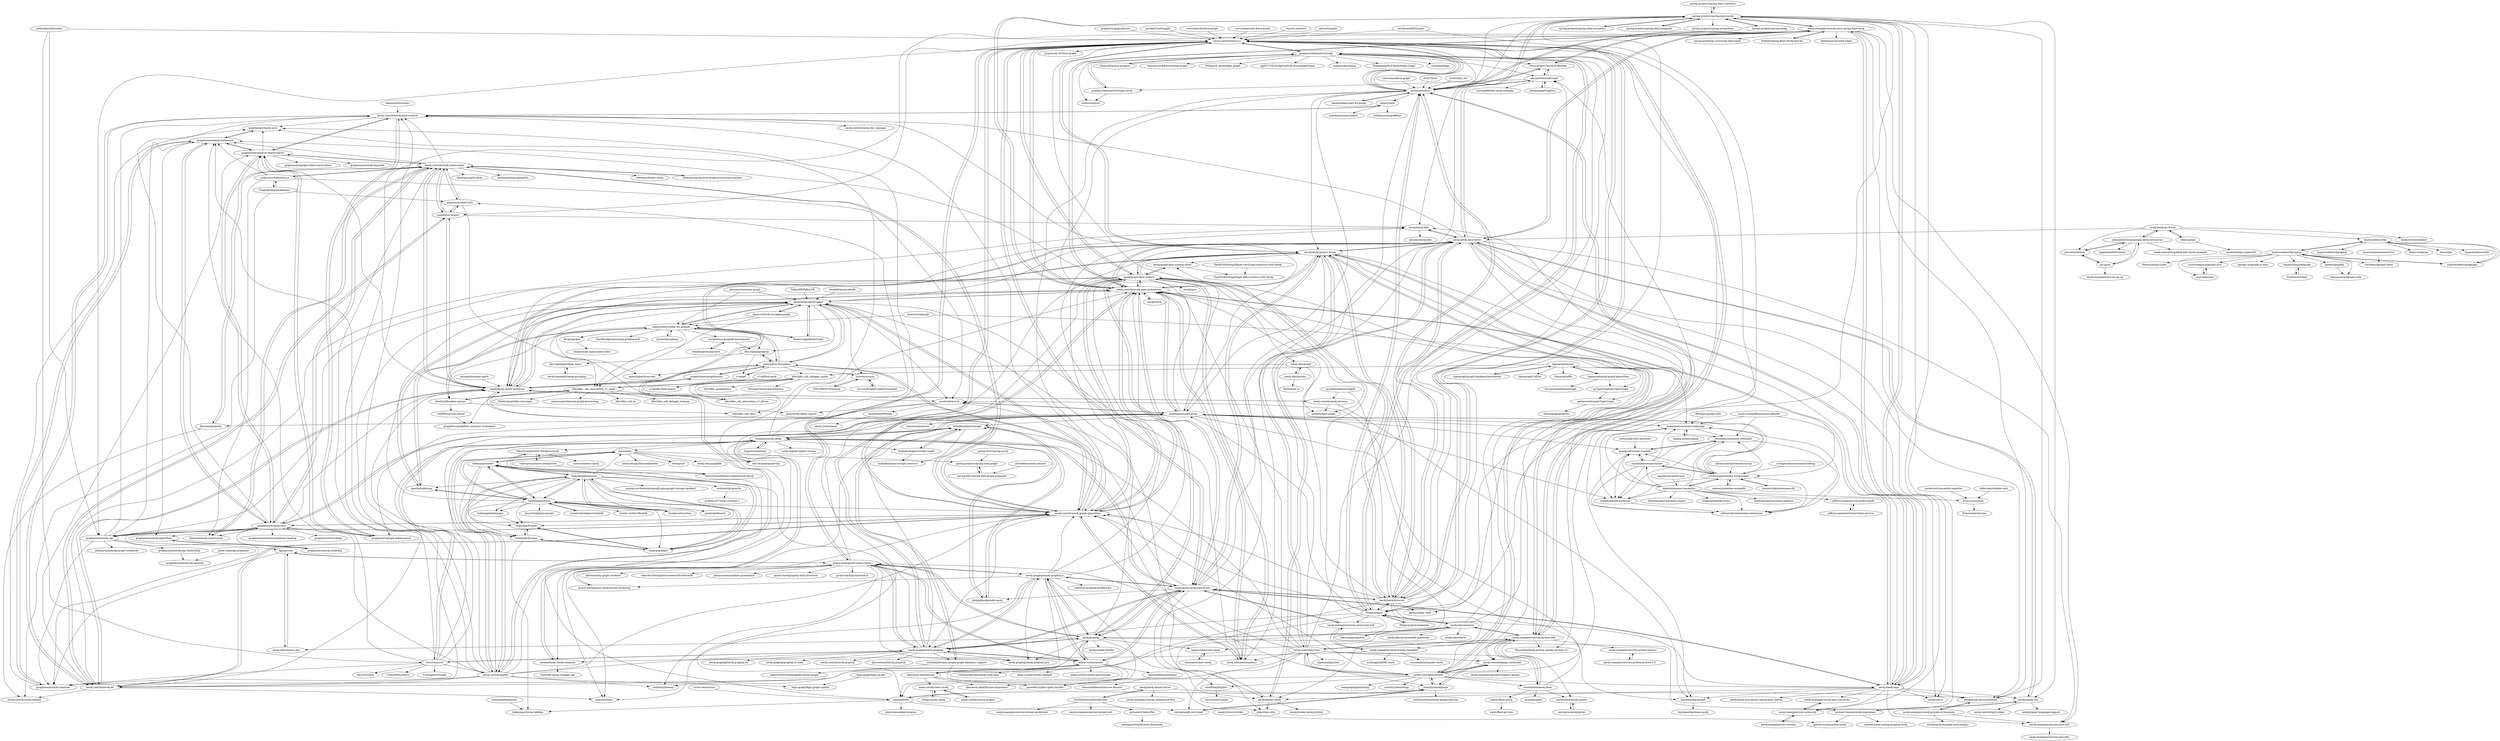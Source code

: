 digraph G {
"spring-projects/spring-data-commons" -> "spring-projects/spring-data-neo4j" ["e"=1]
"opencypher/cypher-for-gremlin" -> "opencypher/openCypher"
"opencypher/cypher-for-gremlin" -> "opencypher/front-end"
"opencypher/cypher-for-gremlin" -> "dbs-leipzig/gradoop"
"opencypher/cypher-for-gremlin" -> "SteelBridgeLabs/neo4j-gremlin-bolt"
"opencypher/cypher-for-gremlin" -> "ldbc/ldbc_snb_interactive_v1_impls"
"opencypher/cypher-for-gremlin" -> "apache/tinkerpop" ["e"=1]
"opencypher/cypher-for-gremlin" -> "bricaud/graphexp" ["e"=1]
"opencypher/cypher-for-gremlin" -> "ftsrg/ingraph"
"opencypher/cypher-for-gremlin" -> "opencypher/morpheus"
"opencypher/cypher-for-gremlin" -> "cleishm/libcypher-parser"
"opencypher/cypher-for-gremlin" -> "RedisGraph/RedisGraph" ["e"=1]
"opencypher/cypher-for-gremlin" -> "socialsensor/graphdb-benchmarks"
"tigergraph/graph-database-benchmark" -> "tigergraph/ecosys"
"spring-projects/spring-amqp" -> "spring-projects/spring-data-neo4j" ["e"=1]
"vasturiano/react-force-graph" -> "neo4j-contrib/neovis.js" ["e"=1]
"apache/cassandra-ccm" -> "Anant/awesome-cassandra" ["e"=1]
"kobeyk/Spring-Boot-Neo4j-Movies" -> "neo4j-examples/movies-java-spring-data-neo4j" ["e"=1]
"DesertsX/gulius-projects" -> "grapheco/InteractiveGraph"
"krlawrence/graph" -> "mohataher/awesome-tinkerpop" ["e"=1]
"krlawrence/graph" -> "opencypher/cypher-for-gremlin" ["e"=1]
"neo4j/neo4j-go-driver" -> "johnnadratowski/golang-neo4j-bolt-driver"
"neo4j/neo4j-go-driver" -> "z5labs/gogm"
"neo4j/neo4j-go-driver" -> "neo4j/neo4j-java-driver"
"neo4j/neo4j-go-driver" -> "jmcvetta/neoism"
"neo4j/neo4j-go-driver" -> "neo4j-drivers/seabolt"
"neo4j/neo4j-go-driver" -> "hypermodeinc/dgo"
"tigergraph/ecosys" -> "tigergraph/gsql-graph-algorithms"
"tigergraph/ecosys" -> "tigergraph/graph-database-benchmark"
"tigergraph/ecosys" -> "pyTigerGraph/pyTigerGraph"
"tigergraph/ecosys" -> "parkererickson/pyTigerGraph"
"tigergraph/ecosys" -> "tigergraph/CoPilot"
"tigergraph/ecosys" -> "Optum/giraffle"
"tigergraph/ecosys" -> "ldbc/ldbc_snb_datagen_spark"
"MiracleTanC/Neo4j-KGBuilder" -> "eisman/neo4jd3" ["e"=1]
"MiracleTanC/Neo4j-KGBuilder" -> "neo4j-examples/movies-java-spring-data-neo4j" ["e"=1]
"MiracleTanC/Neo4j-KGBuilder" -> "iaboaix/NetworkGraph" ["e"=1]
"hypermodeinc/dgo" -> "hypermodeinc/dgraph-js"
"hypermodeinc/dgo" -> "hypermodeinc/dgraph4j"
"hypermodeinc/dgo" -> "dolan-in/dgman"
"hypermodeinc/dgo" -> "hypermodeinc/pydgraph"
"hypermodeinc/dgo" -> "fenos/dqlx"
"hypermodeinc/dgo" -> "hypermodeinc/ratel"
"thingdom/node-neo4j" -> "philippkueng/node-neo4j"
"thingdom/node-neo4j" -> "aseemk/node-neo4j-template"
"thingdom/node-neo4j" -> "brikteknologier/seraph"
"thingdom/node-neo4j" -> "neo4j/neo4j-javascript-driver"
"thingdom/node-neo4j" -> "Sage/streamlinejs" ["e"=1]
"thingdom/node-neo4j" -> "brikteknologier/seraph-model"
"thingdom/node-neo4j" -> "neo4j-contrib/spatial"
"thingdom/node-neo4j" -> "graphaware/neo4j-uuid"
"thingdom/node-neo4j" -> "codex-digital/cypher-stream"
"thingdom/node-neo4j" -> "VeliovGroup/ostrio-Neo4jreactivity"
"thingdom/node-neo4j" -> "structr/structr"
"thingdom/node-neo4j" -> "jexp/neo4j-shell-tools"
"thingdom/node-neo4j" -> "neo-technology/neo4js"
"thingdom/node-neo4j" -> "neueda/awesome-neo4j"
"thingdom/node-neo4j" -> "community"
"visjs/vis-network" -> "neo4j-contrib/neovis.js" ["e"=1]
"GraphAlchemist/Alchemy" -> "Linkurious/linkurious.js" ["e"=1]
"GraphAlchemist/Alchemy" -> "jexp/neo4j-shell-tools"
"GraphAlchemist/Alchemy" -> "neo4j-contrib/neo4j-tableau"
"nicolewhite/RNeo4j" -> "neo4j-rstats/neo4r"
"ericdrowell/ElGrapho" -> "Nhogs/popoto" ["e"=1]
"ericdrowell/ElGrapho" -> "neo4j-contrib/neovis.js" ["e"=1]
"neo4j-contrib/py2neo" -> "neo4j/neo4j-python-driver"
"neo4j-contrib/py2neo" -> "neo4j-contrib/neomodel"
"neo4j-contrib/py2neo" -> "scholrly/neo4django"
"neo4j-contrib/py2neo" -> "neo4j-contrib/neo4j-apoc-procedures"
"neo4j-contrib/py2neo" -> "espeed/bulbs"
"neo4j-contrib/py2neo" -> "versae/neo4j-rest-client"
"neo4j-contrib/py2neo" -> "neo4j-contrib/neo4j-graph-algorithms"
"neo4j-contrib/py2neo" -> "neo4j-contrib/neovis.js"
"neo4j-contrib/py2neo" -> "neo4j-examples/movies-python-bolt"
"neo4j-contrib/py2neo" -> "nigelsmall/py2neo"
"neo4j-contrib/py2neo" -> "neo4j-contrib/django-neomodel"
"neo4j-contrib/py2neo" -> "nicolewhite/neo4j-flask"
"neo4j-contrib/py2neo" -> "neo4j-labs/neosemantics" ["e"=1]
"neo4j-contrib/py2neo" -> "eisman/neo4jd3"
"neo4j-contrib/py2neo" -> "thingdom/node-neo4j"
"socialsensor/graphdb-benchmarks" -> "weinberger/nosql-tests"
"socialsensor/graphdb-benchmarks" -> "dbs-leipzig/gradoop"
"noduslabs/infranodus" -> "graphaware/neo4j-nlp" ["e"=1]
"noduslabs/infranodus" -> "neo4j-contrib/neovis.js" ["e"=1]
"noduslabs/infranodus" -> "structr/structr" ["e"=1]
"Sage/streamlinejs" -> "thingdom/node-neo4j" ["e"=1]
"go-cq/cq" -> "johnnadratowski/golang-neo4j-bolt-driver"
"go-cq/cq" -> "jmcvetta/neoism"
"go-cq/cq" -> "neo4j-examples/movies-go-cq"
"vasturiano/force-graph" -> "eisman/neo4jd3" ["e"=1]
"graphfoundation/ongdb" -> "neo4j-contrib/neo4j-streams" ["e"=1]
"graphfoundation/ongdb" -> "jexp/store-utils" ["e"=1]
"tinkerpop/tinkubator" -> "tinkerpop/rexster-kibbles"
"DotNet4Neo4j/Neo4jClient" -> "neo4j/neo4j-dotnet-driver"
"DotNet4Neo4j/Neo4jClient" -> "mtranter/CypherNet"
"DotNet4Neo4j/Neo4jClient" -> "neo4j-examples/movies-dotnet-neo4jclient"
"DotNet4Neo4j/Neo4jClient" -> "neo4j-examples/movies-dotnet-bolt"
"dubaopeng/GraphVis" -> "iaboaix/NetworkGraph" ["e"=1]
"iaboaix/NetworkGraph" -> "eisman/neo4jd3"
"iaboaix/NetworkGraph" -> "micwan88/d3js-neo4j-example"
"iaboaix/NetworkGraph" -> "grapheco/InteractiveGraph-neo4j"
"iaboaix/NetworkGraph" -> "MiracleTanC/Neo4j-KGBuilder" ["e"=1]
"iaboaix/NetworkGraph" -> "dubaopeng/GraphVis" ["e"=1]
"neo4j-graphql/neo4j-graphql-js" -> "grand-stack/grand-stack-starter"
"neo4j-graphql/neo4j-graphql-js" -> "neo4j-graphql/neo4j-graphql"
"neo4j-graphql/neo4j-graphql-js" -> "neo4j/graphql"
"neo4j-graphql/neo4j-graphql-js" -> "adam-cowley/neode"
"neo4j-graphql/neo4j-graphql-js" -> "neo4j/neo4j-javascript-driver"
"neo4j-graphql/neo4j-graphql-js" -> "neo4j-graphql/neo4j-graphql-java"
"neo4j-graphql/neo4j-graphql-js" -> "jamesfer/cypher-query-builder"
"neo4j-graphql/neo4j-graphql-js" -> "neo4j-contrib/neo4j-apoc-procedures"
"neo4j-graphql/neo4j-graphql-js" -> "neo4j/graph-data-science"
"neo4j-graphql/neo4j-graphql-js" -> "liberation-data/drivine"
"neo4j-graphql/neo4j-graphql-js" -> "neo4j-contrib/neo4j-graph-algorithms"
"neo4j-graphql/neo4j-graphql-js" -> "moxious/halin"
"neo4j-graphql/neo4j-graphql-js" -> "maticzav/graphql-middleware" ["e"=1]
"neo4j-graphql/neo4j-graphql-js" -> "grand-stack/grand-stack-movies-workshop"
"grand-stack/grand-stack-starter" -> "neo4j-graphql/neo4j-graphql-js"
"grand-stack/grand-stack-starter" -> "neo4j/graphql"
"grand-stack/grand-stack-starter" -> "neo4j-graphql/neo4j-graphql"
"grand-stack/grand-stack-starter" -> "grand-stack/grand-stack-movies-workshop"
"grand-stack/grand-stack-starter" -> "grand-stack/graphql-auth-directives" ["e"=1]
"grand-stack/grand-stack-starter" -> "grand-stack/grandstack.io"
"grand-stack/grand-stack-starter" -> "apcj/arrows"
"grand-stack/grand-stack-starter" -> "neo4j-contrib/neovis.js"
"grand-stack/grand-stack-starter" -> "jbitton/neo4j-graph-renderer"
"grand-stack/grand-stack-starter" -> "neo4j/graph-data-science"
"grand-stack/grand-stack-starter" -> "stellasia/neomap"
"grand-stack/grand-stack-starter" -> "adam-cowley/neode"
"grand-stack/grand-stack-starter" -> "cskardon/Neo4jDataConnectorForPowerBi"
"grand-stack/grand-stack-starter" -> "johnymontana/willow-grandstack"
"grand-stack/grand-stack-starter" -> "neo4j-graphql/neo4j-graphql-java"
"jbmusso/awesome-graph" -> "opencypher/cypher-for-gremlin" ["e"=1]
"jbmusso/awesome-graph" -> "opencypher/openCypher" ["e"=1]
"jimwebber/neo4j-tutorial" -> "spring-attic/spring-data-graph-examples"
"hypermodeinc/dgraph-js" -> "dpeek/dgraphql"
"hypermodeinc/dgraph-js" -> "dgraph-io/dgraph-js-http"
"hypermodeinc/dgraph-js" -> "calummoore/dgraph-node"
"hypermodeinc/dgraph-js" -> "hypermodeinc/dgo"
"hypermodeinc/dgraph-js" -> "avishwakarma/dgraph-orm"
"hypermodeinc/dgraph-js" -> "gverse/gverse"
"hypermodeinc/dgraph-js" -> "reicheltp/dgraph-client"
"hypermodeinc/dgraph-js" -> "ospaarmann/exdgraph"
"hypermodeinc/dgraph-js" -> "hypermodeinc/pydgraph"
"hypermodeinc/dgraph-js" -> "Nexmo/nexmo-node"
"themetalfleece/neogma" -> "themetalfleece/intercom-discord"
"spring-projects/spring-data-graph" -> "spring-attic/spring-data-graph-examples"
"grapheco/InteractiveGraph" -> "grapheco/InteractiveGraph-neo4j"
"grapheco/InteractiveGraph" -> "eisman/neo4jd3"
"grapheco/InteractiveGraph" -> "neo4j-contrib/neovis.js"
"grapheco/InteractiveGraph" -> "DesertsX/gulius-projects"
"grapheco/InteractiveGraph" -> "MiracleTanC/Neo4j-KGBuilder" ["e"=1]
"grapheco/InteractiveGraph" -> "iaboaix/NetworkGraph"
"grapheco/InteractiveGraph" -> "lemonhu/stock-knowledge-graph" ["e"=1]
"grapheco/InteractiveGraph" -> "lynxworld/lynx"
"grapheco/InteractiveGraph" -> "Nhogs/popoto"
"grapheco/InteractiveGraph" -> "Pelhans/Z_knowledge_graph" ["e"=1]
"grapheco/InteractiveGraph" -> "qq547276542/Agriculture_KnowledgeGraph" ["e"=1]
"grapheco/InteractiveGraph" -> "neo4j/neo4j-browser"
"grapheco/InteractiveGraph" -> "memect/kg-beijing" ["e"=1]
"grapheco/InteractiveGraph" -> "lihanghang/NLP-Knowledge-Graph" ["e"=1]
"grapheco/InteractiveGraph" -> "ownthink/Jiagu" ["e"=1]
"community" -> "tinkerpop/rexster"
"community" -> "neo-technology/neo4js"
"community" -> "spring-projects/spring-data-graph"
"community" -> "enterprise"
"community" -> "neo4j-attic/graphdb"
"community" -> "neo4j-attic/python-embedded"
"community" -> "tinkerpop/gremlin"
"Ericsson/ecaudit" -> "Ericsson/ecchronos"
"instaclustr/cassandra-exporter" -> "Ericsson/ecaudit" ["e"=1]
"grand-stack/grand-stack-movies-workshop" -> "grand-stack/grand-stack-starter"
"tinkerpop/tinkerpop3" -> "tinkerpop/frames"
"grapheco/InteractiveGraph-neo4j" -> "lynxworld/lynx"
"grapheco/InteractiveGraph-neo4j" -> "grapheco/InteractiveGraph"
"emehrkay/Pypher" -> "Accenture/Cymple"
"spring-attic/spring-social" -> "spring-projects/spring-data-graph" ["e"=1]
"structr/structr" -> "neo4j-graphql/neo4j-graphql"
"structr/structr" -> "thingdom/node-neo4j"
"structr/structr" -> "graphaware/neo4j-framework"
"structr/structr" -> "skyvers/skyve" ["e"=1]
"structr/structr" -> "brikteknologier/seraph"
"structr/structr" -> "graphaware/neo4j-timetree"
"structr/structr" -> "neueda/awesome-neo4j"
"structr/structr" -> "CulturePlex/Sylva"
"structr/structr" -> "SciGraph/SciGraph" ["e"=1]
"structr/structr" -> "neo4j-contrib/spatial"
"structr/structr" -> "neo4j-contrib/neo4j-mazerunner"
"neo4j-contrib/neo4j-etl" -> "neo4j-contrib/neo4j-elasticsearch"
"neo4j-contrib/neo4j-etl" -> "moxious/halin"
"neo4j-contrib/neo4j-etl" -> "jexp/batch-import"
"neo4j-contrib/neo4j-etl" -> "neo4j/neo4j-spark-connector"
"neo4j-contrib/neo4j-etl" -> "neo4j/neo4j-jdbc"
"neo4j-contrib/neo4j-etl" -> "neo4j-contrib/neo4j-graph-algorithms"
"neo4j-contrib/neo4j-etl" -> "neo4j-contrib/neo4j-apoc-procedures"
"neo4j-contrib/neo4j-etl" -> "graphaware/neo4j-to-elasticsearch"
"neo4j-contrib/neo4j-etl" -> "neo4j-contrib/neo4j-tableau"
"tigergraph/gsql-graph-algorithms" -> "tigergraph/ecosys"
"tigergraph/gsql-graph-algorithms" -> "pyTigerGraph/pyTigerGraph"
"tigergraph/gsql-graph-algorithms" -> "thu-pacman/GeminiGraph" ["e"=1]
"spring-attic/spring-data-graph-examples" -> "spring-projects/spring-data-graph"
"jexp/neo4j-shell-tools" -> "jexp/batch-import"
"jexp/neo4j-shell-tools" -> "jexp/neo4j-rdbms-import"
"jexp/neo4j-shell-tools" -> "neo4j-contrib/neo4j-mazerunner"
"graphaware/neo4j-timetree" -> "graphaware/neo4j-framework"
"graphaware/neo4j-timetree" -> "graphaware/neo4j-uuid"
"avishwakarma/dgraph-orm" -> "gverse/gverse"
"graphaware/neo4j-framework" -> "graphaware/neo4j-timetree"
"graphaware/neo4j-framework" -> "graphaware/neo4j-to-elasticsearch"
"graphaware/neo4j-framework" -> "graphaware/neo4j-uuid"
"graphaware/neo4j-framework" -> "graphaware/neo4j-reco"
"graphaware/neo4j-framework" -> "graphaware/neo4j-algorithms"
"microsoft/openCypherTranspiler" -> "cytosm/cytosm"
"z5labs/gogm" -> "mindstand/go-cypherdsl"
"z5labs/gogm" -> "neo4j/neo4j-go-driver"
"liveforeverx/dlex" -> "ospaarmann/exdgraph"
"neo4j-contrib/neo4j-streams" -> "neo4j/neo4j-spark-connector"
"neo4j-contrib/neo4j-streams" -> "neo4j/trillion-graph"
"neo4j-contrib/neo4j-streams" -> "liquibase/liquigraph"
"mtranter/CypherNet" -> "simonpinn/Neo4jClient.Extension"
"Nhogs/popoto-examples" -> "Nhogs/popoto"
"lashex/flask-neo4j" -> "wgwz/flask-py2neo"
"graphaware/neo4j-algorithms" -> "graphaware/neo4j-noderank"
"DTG-FRESCO/cyp2sql" -> "cytosm/cytosm"
"gverse/gverse" -> "avishwakarma/dgraph-orm"
"tinkerpop/frames" -> "tinkerpop/furnace"
"tinkerpop/frames" -> "tinkerpop/pipes"
"chachaxw/react-neo4j" -> "adam-cowley/use-neo4j"
"keras-team/api-proposals" -> "graphaware/neo4j-nlp-opennlp"
"ospaarmann/exdgraph" -> "liveforeverx/dlex"
"neo4j-examples/neo4j-grouping" -> "dbs-leipzig/gradoop_demo"
"ldbc/ldbc_snb_interactive_v1_impls" -> "ldbc/ldbc_snb_datagen_spark"
"ldbc/ldbc_snb_interactive_v1_impls" -> "ldbc/ldbc_snb_interactive_v1_driver"
"ldbc/ldbc_snb_interactive_v1_impls" -> "PlatformLab/ldbc-snb-impls"
"ldbc/ldbc_snb_interactive_v1_impls" -> "szarnyasg/relational-graph-processing"
"ldbc/ldbc_snb_interactive_v1_impls" -> "graphflow/graphflow-columnar-techniques"
"ldbc/ldbc_snb_interactive_v1_impls" -> "cleishm/libcypher-parser"
"ldbc/ldbc_snb_interactive_v1_impls" -> "ldbc/ldbc_snb_bi"
"ldbc/ldbc_snb_interactive_v1_impls" -> "ldbc/ldbc_snb_datagen_hadoop"
"graphaware/neo4j-reco" -> "graphaware/neo4j-to-elasticsearch"
"graphaware/neo4j-reco" -> "graphaware/neo4j-framework"
"graphaware/neo4j-reco" -> "graphaware/graph-aided-search"
"graphaware/neo4j-reco" -> "graphaware/neo4j-timetree"
"graphaware/neo4j-reco" -> "graphaware/neo4j-nlp"
"graphaware/neo4j-reco" -> "neo4j-contrib/neo4j-elasticsearch"
"graphaware/neo4j-reco" -> "graphaware/recommendations-meetup"
"graphaware/neo4j-reco" -> "neo4j-contrib/neo4j-mazerunner"
"graphaware/neo4j-reco" -> "neueda/awesome-neo4j"
"graphaware/neo4j-reco" -> "graphaware/neo4j-noderank"
"graphaware/neo4j-reco" -> "neo4j-contrib/neo4j-graph-algorithms"
"graphaware/neo4j-reco" -> "neo4j/neo4j-spark-connector"
"graphaware/neo4j-reco" -> "graphaware/neo4j-algorithms"
"graphaware/neo4j-reco" -> "graphaware/reco4php" ["e"=1]
"graphaware/neo4j-reco" -> "kbastani/neo4j-mazerunner"
"neo4j-labs/neodash" -> "neo4j-labs/charts"
"neo4j-labs/neodash" -> "neo4j-labs/neo4j-needle-starterkit"
"neo4j-labs/neodash" -> "neo4j/graphql"
"neo4j-labs/neodash" -> "Nhogs/popoto"
"neo4j-labs/neodash" -> "neo4j-examples/movies-python-bolt"
"neo4j-labs/neodash" -> "neo4j/graph-data-science"
"neo4j-labs/neodash" -> "neo4j-contrib/neovis.js"
"neo4j-labs/neodash" -> "jbarrasa/goingmeta" ["e"=1]
"neo4j-labs/neodash" -> "adam-cowley/use-neo4j"
"neo4j/graph-data-science" -> "neo4j/graph-data-science-client"
"neo4j/graph-data-science" -> "neo4j-contrib/neo4j-apoc-procedures"
"neo4j/graph-data-science" -> "neo4j-contrib/neo4j-graph-algorithms"
"neo4j/graph-data-science" -> "neo4j/neo4j-python-driver"
"neo4j/graph-data-science" -> "neo4j/apoc"
"neo4j/graph-data-science" -> "neo4j-labs/neosemantics" ["e"=1]
"neo4j/graph-data-science" -> "neo4j/graphql"
"neo4j/graph-data-science" -> "neo4j/trillion-graph"
"neo4j/graph-data-science" -> "moxious/halin"
"neo4j/graph-data-science" -> "neo4j/neo4j-browser"
"neo4j/graph-data-science" -> "neo4j-labs/graph"
"neo4j/graph-data-science" -> "neo4j-contrib/neovis.js"
"neo4j/graph-data-science" -> "graphaware/neo4j-nlp"
"neo4j/graph-data-science" -> "neo4j/neo4j-spark-connector"
"neo4j/graph-data-science" -> "neo4j/neo4j-java-driver"
"neo4j-examples/neo4j-movies-template" -> "neo4j-examples/movies-javascript-bolt"
"neo4j-examples/neo4j-movies-template" -> "aseemk/node-neo4j-template"
"neo4j-examples/neo4j-movies-template" -> "rorymadden/angular-neo4j"
"neo4j-examples/neo4j-movies-template" -> "mchengal/ANNE-stack"
"spring-projects/spring-data-cassandra" -> "spring-projects/spring-data-neo4j" ["e"=1]
"spring-projects/spring-data-neo4j" -> "neo4j/neo4j-ogm"
"spring-projects/spring-data-neo4j" -> "neo4j-examples/movies-java-spring-data-neo4j"
"spring-projects/spring-data-neo4j" -> "neo4j/neo4j-java-driver"
"spring-projects/spring-data-neo4j" -> "neo4j/neo4j-jdbc"
"spring-projects/spring-data-neo4j" -> "spring-projects/spring-data-cassandra" ["e"=1]
"spring-projects/spring-data-neo4j" -> "spring-projects/spring-data-mongodb" ["e"=1]
"spring-projects/spring-data-neo4j" -> "neo4j/sdn-rx"
"spring-projects/spring-data-neo4j" -> "neo4j-examples/sdn-university"
"spring-projects/spring-data-neo4j" -> "spring-projects/spring-data-commons" ["e"=1]
"spring-projects/spring-data-neo4j" -> "spring-projects/spring-integration" ["e"=1]
"spring-projects/spring-data-neo4j" -> "neo4j/cypher-dsl"
"spring-projects/spring-data-neo4j" -> "neo4j-contrib/neo4j-apoc-procedures"
"spring-projects/spring-data-neo4j" -> "liquibase/liquigraph"
"spring-projects/spring-data-neo4j" -> "spring-projects/spring-amqp" ["e"=1]
"spring-projects/spring-data-neo4j" -> "neo4j/neo4j-documentation"
"spring-projects/spring-data-mongodb" -> "spring-projects/spring-data-neo4j" ["e"=1]
"youngwookim/awesome-hadoop" -> "erictleung/awesome-nosql-guides" ["e"=1]
"scholrly/neo4django" -> "neo4j-contrib/django-neomodel"
"scholrly/neo4django" -> "versae/neo4j-rest-client"
"scholrly/neo4django" -> "neo4j-contrib/neomodel"
"scholrly/neo4django" -> "johanlundberg/neo4j-django-tutorial"
"scholrly/neo4django" -> "espeed/bulbs"
"numetriclabz/awesome-db" -> "erictleung/awesome-nosql-guides" ["e"=1]
"liquibase/liquigraph" -> "liquibase/liquibase-neo4j"
"Linkurious/linkurious.js" -> "GraphAlchemist/Alchemy" ["e"=1]
"Linkurious/linkurious.js" -> "neo4j-contrib/neo4j-mazerunner" ["e"=1]
"Linkurious/linkurious.js" -> "graphaware/neo4j-to-elasticsearch" ["e"=1]
"Linkurious/linkurious.js" -> "kbastani/neo4j-mazerunner" ["e"=1]
"Linkurious/linkurious.js" -> "graphaware/neo4j-framework" ["e"=1]
"Linkurious/linkurious.js" -> "nicolewhite/cycli" ["e"=1]
"neo4j/graphql" -> "grand-stack/grand-stack-starter"
"neo4j/graphql" -> "neo4j-graphql/neo4j-graphql-js"
"neo4j/graphql" -> "neo4j/cypher-builder"
"neo4j/graphql" -> "adam-cowley/neode"
"neo4j/graphql" -> "neo4j/neo4j-javascript-driver"
"neo4j/graphql" -> "neo4j/graph-data-science"
"neo4j/graphql" -> "michael-simons/neo4j-migrations"
"neo4j/graphql" -> "neo4j-graphql/neo4j-graphql"
"neo4j/graphql" -> "neo4j-labs/arrows.app"
"neo4j/graphql" -> "adam-cowley/use-neo4j"
"neo4j/graphql" -> "opencypher/openCypher"
"neo4j/graphql" -> "neo4j-labs/neodash"
"neo4j/graphql" -> "neo4j/docker-neo4j"
"neo4j/graphql" -> "neo4j-graphql/neo4j-graphql-java"
"neo4j/graphql" -> "stellasia/neomap"
"neo4j/neo4j-ogm" -> "spring-projects/spring-data-neo4j"
"neo4j/neo4j-ogm" -> "neo4j/neo4j-java-driver"
"neo4j/neo4j-ogm" -> "liquibase/liquigraph"
"neo4j/neo4j-ogm" -> "neo4j-examples/neo4j-ogm-university"
"neo4j/neo4j-ogm" -> "neo4j-examples/movies-java-spring-data-neo4j"
"neo4j/neo4j-ogm" -> "neo4j/neo4j-jdbc"
"neo4j/neo4j-ogm" -> "neo4j/neo4j-java-driver-spring-boot-starter"
"neo4j/neo4j-ogm" -> "neo4j-examples/movies-java-bolt"
"neo4j/neo4j-ogm" -> "neo4j/neo4j-documentation"
"neo4j/neo4j-ogm" -> "neo4j-contrib/neo4j-apoc-procedures"
"neo4j/neo4j-ogm" -> "neo4j/cypher-dsl"
"neo4j/neo4j-ogm" -> "neo4j/docker-neo4j"
"neo4j/neo4j-ogm" -> "neo4j/neo4j-javascript-driver"
"neo4j/neo4j-ogm" -> "neo4j/sdn-rx"
"neo4j/neo4j-ogm" -> "neo4j-examples/sdn-university"
"adam-cowley/twitch-project" -> "adam-cowley/nest-neo4j"
"neo4j-contrib/neo4j-mazerunner" -> "kbastani/neo4j-mazerunner"
"neo4j-contrib/neo4j-mazerunner" -> "neo4j/neo4j-spark-connector"
"neo4j-contrib/neo4j-mazerunner" -> "kbastani/spring-boot-graph-processing-example" ["e"=1]
"neo4j-contrib/neo4j-mazerunner" -> "kbastani/spark-neo4j"
"neo4j-contrib/neo4j-mazerunner" -> "kbastani/graphify"
"neo4j-contrib/neo4j-mazerunner" -> "graphaware/neo4j-to-elasticsearch"
"neo4j-contrib/neo4j-mazerunner" -> "neo4j-contrib/neo4j-elasticsearch"
"neo4j-contrib/neo4j-mazerunner" -> "jexp/batch-import"
"neo4j-contrib/neo4j-mazerunner" -> "graphaware/neo4j-framework"
"neo4j-contrib/neo4j-mazerunner" -> "jexp/neo4j-shell-tools"
"neo4j-contrib/neo4j-mazerunner" -> "graphaware/neo4j-reco"
"neo4j-contrib/neo4j-mazerunner" -> "Linkurious/linkurious.js" ["e"=1]
"neo4j-contrib/neo4j-mazerunner" -> "mirkonasato/graphipedia"
"neo4j-contrib/neo4j-mazerunner" -> "kbastani/docker-neo4j"
"neo4j-contrib/neo4j-mazerunner" -> "neo4j-contrib/neo4j-graph-algorithms"
"pyTigerGraph/pyTigerGraph" -> "parkererickson/pyTigerGraph"
"antvis/Graphin" -> "neo4j-contrib/neovis.js" ["e"=1]
"nicolewhite/neo4j-flask" -> "lashex/flask-neo4j"
"nicolewhite/neo4j-flask" -> "nicolewhite/cycli"
"nicolewhite/neo4j-flask" -> "neo4j-examples/movies-python-bolt"
"nicolewhite/neo4j-flask" -> "mostafa/grest"
"nicolewhite/neo4j-flask" -> "nicolewhite/neo4j-jupyter"
"apcj/arrows" -> "neo4j-labs/arrows.app"
"apcj/arrows" -> "grand-stack/grand-stack-starter"
"apcj/arrows" -> "graphaware/neo4j-timetree"
"liberation-data/drivine" -> "liberation-data/drivine-inspiration"
"liberation-data/drivine" -> "adam-cowley/nest-neo4j"
"liberation-data/drivine" -> "adam-cowley/neode"
"liberation-data/drivine" -> "jamesfer/cypher-query-builder"
"kbastani/graphify" -> "neo4j-contrib/neo4j-mazerunner"
"kbastani/graphify" -> "neo4j-contrib/neo4j-tableau"
"veliovgroup/ostrio-neo4jdriver" -> "VeliovGroup/ostrio-Neo4jreactivity"
"veliovgroup/ostrio-neo4jdriver" -> "VeliovGroup/Meteor-Leaderboard-Neo4j"
"neo4j/cypher-dsl" -> "michael-simons/neo4j-migrations"
"neo4j/cypher-dsl" -> "neo4j-contrib/sql2cypher"
"neo4j/cypher-dsl" -> "neo4j/cypher-language-support"
"neo4j/cypher-dsl" -> "neo4j/neo4j-java-driver"
"dbs-leipzig/gradoop" -> "s1ck/gdl"
"dbs-leipzig/gradoop" -> "opencypher/morpheus"
"dbs-leipzig/gradoop" -> "dbs-leipzig/gradoop_demo"
"jexp/cy2neo" -> "maxdemarzi/neovigator"
"jexp/cy2neo" -> "neo4j-contrib/neo4j-elasticsearch"
"jexp/cy2neo" -> "julianbrowne/graffeine"
"adam-cowley/nest-neo4j" -> "Nhogs/nestjs-neo4j"
"adam-cowley/nest-neo4j" -> "adam-cowley/twitch-project"
"PacktPublishing/Hands-On-Graph-Analytics-with-Neo4j" -> "PacktPublishing/Graph-Data-Science-with-Neo4j"
"michael-simons/neo4j-migrations" -> "neo4j/cypher-dsl"
"michael-simons/neo4j-migrations" -> "quarkiverse/quarkus-neo4j"
"michael-simons/neo4j-migrations" -> "meistermeier/spring-graphql-neo4j"
"espeed/bulbs" -> "tinkerpop/rexster"
"espeed/bulbs" -> "tinkerpop/rexster-kibbles"
"espeed/bulbs" -> "versae/neo4j-rest-client"
"espeed/bulbs" -> "scholrly/neo4django"
"espeed/bulbs" -> "platinummonkey/mogwai" ["e"=1]
"ldbc/ldbc_snb_datagen_spark" -> "ldbc/ldbc_snb_interactive_v1_impls"
"ldbc/ldbc_snb_datagen_spark" -> "ldbc/ldbc_snb_interactive_v1_driver"
"ldbc/ldbc_snb_datagen_spark" -> "ldbc/ldbc_snb_docs"
"ldbc/ldbc_snb_datagen_spark" -> "ldbc/ldbc_graphalytics" ["e"=1]
"ldbc/ldbc_snb_datagen_spark" -> "TuGraph-family/gql-grammar"
"VeliovGroup/ostrio-Neo4jreactivity" -> "veliovgroup/ostrio-neo4jdriver"
"VeliovGroup/ostrio-Neo4jreactivity" -> "VeliovGroup/Meteor-Leaderboard-Neo4j"
"VeliovGroup/ostrio-Neo4jreactivity" -> "ccorcos/meteor-neo4j"
"graphaware/neo4j-noderank" -> "graphaware/neo4j-algorithms"
"tinkerpop/furnace" -> "tinkerpop/frames"
"tinkerpop/furnace" -> "tinkerpop/pipes"
"tinkerpop/furnace" -> "tinkerpop/rexster-kibbles"
"graphaware/neo4j-uuid" -> "graphaware/neo4j-framework"
"neo4j-drivers/testkit" -> "quarkiverse/quarkus-neo4j"
"VeliovGroup/Meteor-Leaderboard-Neo4j" -> "VeliovGroup/ostrio-Neo4jreactivity"
"parkererickson/pyTigerGraph" -> "Xilinx/graphanalytics"
"shlomi-noach/awesome-mysql" -> "erictleung/awesome-nosql-guides" ["e"=1]
"graphistry/pygraphistry" -> "neo4j-contrib/neovis.js" ["e"=1]
"neo4j/neo4j-javascript-driver" -> "thingdom/node-neo4j"
"neo4j/neo4j-javascript-driver" -> "neo4j-graphql/neo4j-graphql"
"neo4j/neo4j-javascript-driver" -> "neo4j/neo4j-browser"
"neo4j/neo4j-javascript-driver" -> "neo4j-graphql/neo4j-graphql-js"
"neo4j/neo4j-javascript-driver" -> "adam-cowley/neode"
"neo4j/neo4j-javascript-driver" -> "neo4j-examples/movies-javascript-bolt"
"neo4j/neo4j-javascript-driver" -> "neo4j-contrib/neo4j-apoc-procedures"
"neo4j/neo4j-javascript-driver" -> "neo4j/graphql"
"neo4j/neo4j-javascript-driver" -> "brikteknologier/seraph"
"neo4j/neo4j-javascript-driver" -> "philippkueng/node-neo4j"
"neo4j/neo4j-javascript-driver" -> "neo4j/neo4j-python-driver"
"neo4j/neo4j-javascript-driver" -> "neo4j-contrib/neovis.js"
"neo4j/neo4j-javascript-driver" -> "neo4j/neo4j-ogm"
"neo4j/neo4j-javascript-driver" -> "neo4j/docker-neo4j"
"neo4j/neo4j-javascript-driver" -> "neo4j/neo4j-java-driver"
"apache/tinkerpop" -> "tinkerpop/gremlin" ["e"=1]
"apache/tinkerpop" -> "opencypher/cypher-for-gremlin" ["e"=1]
"apache/tinkerpop" -> "opencypher/openCypher" ["e"=1]
"circus-tent/circus" -> "espeed/bulbs" ["e"=1]
"mark-rushakoff/awesome-influxdb" -> "erictleung/awesome-nosql-guides" ["e"=1]
"mark-rushakoff/awesome-influxdb" -> "joshwiens/awesome-rethinkdb" ["e"=1]
"mark-rushakoff/awesome-influxdb" -> "mohataher/awesome-tinkerpop" ["e"=1]
"neo4j-labs/graph" -> "neo4j-labs/neo4rs"
"neo4j-labs/graph" -> "s1ck/gdl"
"neo4j-labs/graph" -> "neo4j/trillion-graph"
"neo4j/neo4j-java-driver" -> "neo4j/neo4j-ogm"
"neo4j/neo4j-java-driver" -> "neo4j/neo4j-jdbc"
"neo4j/neo4j-java-driver" -> "spring-projects/spring-data-neo4j"
"neo4j/neo4j-java-driver" -> "neo4j/neo4j-documentation"
"neo4j/neo4j-java-driver" -> "neo4j/cypher-dsl"
"neo4j/neo4j-java-driver" -> "neo4j/neo4j-spark-connector"
"neo4j/neo4j-java-driver" -> "neo4j/neo4j-browser"
"neo4j/neo4j-java-driver" -> "neo4j-examples/movies-java-spring-data-neo4j"
"neo4j/neo4j-java-driver" -> "neo4j/docker-neo4j"
"neo4j/neo4j-java-driver" -> "neo4j-examples/movies-java-bolt"
"neo4j/neo4j-java-driver" -> "neo4j/sdn-rx"
"neo4j/neo4j-java-driver" -> "neo4j/neo4j-python-driver"
"neo4j/neo4j-java-driver" -> "neo4j-contrib/neo4j-elasticsearch"
"neo4j/neo4j-java-driver" -> "neo4j/cypher-shell"
"neo4j/neo4j-java-driver" -> "neo4j-contrib/neo4j-apoc-procedures"
"neo4j/neo4j-python-driver" -> "neo4j-contrib/py2neo"
"neo4j/neo4j-python-driver" -> "neo4j-contrib/neomodel"
"neo4j/neo4j-python-driver" -> "neo4j-examples/movies-python-bolt"
"neo4j/neo4j-python-driver" -> "neo4j/graph-data-science"
"neo4j/neo4j-python-driver" -> "neo4j-contrib/neo4j-apoc-procedures"
"neo4j/neo4j-python-driver" -> "neo4j/neo4j-java-driver"
"neo4j/neo4j-python-driver" -> "neo4j-contrib/neovis.js"
"neo4j/neo4j-python-driver" -> "neo4j/neo4j-javascript-driver"
"neo4j/neo4j-python-driver" -> "neo4j/graph-data-science-client"
"neo4j/neo4j-python-driver" -> "neo4j/neo4j-browser"
"neo4j/neo4j-python-driver" -> "neo4j-contrib/django-neomodel"
"neo4j/neo4j-python-driver" -> "neo4j-contrib/spatial"
"neo4j/neo4j-python-driver" -> "MazzaWill/neo4j-python-pandas-py2neo-v3" ["e"=1]
"neo4j/neo4j-python-driver" -> "neo4j-contrib/neo4j-graph-algorithms"
"neo4j/neo4j-python-driver" -> "emehrkay/Pypher"
"anvaka/VivaGraphJS" -> "neo4j-contrib/neovis.js" ["e"=1]
"thinkaurelius/titan" -> "tinkerpop/gremlin" ["e"=1]
"thinkaurelius/titan" -> "tinkerpop/blueprints" ["e"=1]
"tinkerpop/gremlin" -> "tinkerpop/blueprints"
"tinkerpop/gremlin" -> "tinkerpop/pipes"
"tinkerpop/gremlin" -> "tinkerpop/rexster"
"tinkerpop/gremlin" -> "apache/tinkerpop" ["e"=1]
"tinkerpop/gremlin" -> "thinkaurelius/titan" ["e"=1]
"tinkerpop/gremlin" -> "tinkerpop/tinkerpop3"
"tinkerpop/gremlin" -> "community"
"tinkerpop/gremlin" -> "tinkerpop/frames"
"tinkerpop/gremlin" -> "tinkerpop/furnace"
"tinkerpop/gremlin" -> "JanusGraph/janusgraph" ["e"=1]
"tinkerpop/gremlin" -> "orientechnologies/orientdb" ["e"=1]
"tinkerpop/gremlin" -> "jzachr/goldenorb" ["e"=1]
"tinkerpop/gremlin" -> "opencypher/openCypher"
"tinkerpop/gremlin" -> "neo4j-contrib/neo4j-graph-algorithms"
"tinkerpop/gremlin" -> "twitter-archive/flockdb" ["e"=1]
"jo/couchdb-best-practices" -> "quangv/awesome-couchdb" ["e"=1]
"ArcadeData/arcadedb" -> "opencypher/openCypher" ["e"=1]
"Nhogs/popoto" -> "Nhogs/popoto-examples"
"Nhogs/popoto" -> "neo4j-contrib/neovis.js"
"Nhogs/popoto" -> "eisman/neo4jd3"
"Nhogs/popoto" -> "neo4j-graphql/neo4j-graphql"
"Nhogs/popoto" -> "neo4j-examples/movies-javascript-bolt"
"Nhogs/popoto" -> "neo4j/neo4j-browser"
"Nhogs/popoto" -> "neo4j-labs/neodash"
"Nhogs/popoto" -> "iaboaix/NetworkGraph"
"Nhogs/popoto" -> "neueda/awesome-neo4j"
"Nhogs/popoto" -> "graphaware/neo4j-timetree"
"Nhogs/popoto" -> "grapheco/InteractiveGraph"
"Nhogs/popoto" -> "neo4j-contrib/neo4j-graph-algorithms"
"neo4j-examples/sdn-university" -> "neo4j-examples/neo4j-ogm-university"
"neo4j-examples/sdn-university" -> "neo4j-examples/sdn-cineasts"
"opencypher/openCypher" -> "opencypher/morpheus"
"opencypher/openCypher" -> "opencypher/cypher-for-gremlin"
"opencypher/openCypher" -> "cleishm/libcypher-parser"
"opencypher/openCypher" -> "RedisGraph/RedisGraph" ["e"=1]
"opencypher/openCypher" -> "skaiworldwide-oss/agensgraph" ["e"=1]
"opencypher/openCypher" -> "neo4j-contrib/neo4j-apoc-procedures"
"opencypher/openCypher" -> "apache/tinkerpop" ["e"=1]
"opencypher/openCypher" -> "ldbc/ldbc_snb_interactive_v1_impls"
"opencypher/openCypher" -> "neo4j/neo4j-spark-connector"
"opencypher/openCypher" -> "neo4j-contrib/neo4j-graph-algorithms"
"opencypher/openCypher" -> "dbs-leipzig/gradoop"
"opencypher/openCypher" -> "nicolewhite/cycli"
"opencypher/openCypher" -> "neo4j-labs/neosemantics" ["e"=1]
"opencypher/openCypher" -> "cytosm/cytosm"
"opencypher/openCypher" -> "neo4j/neo4j-java-driver"
"jexp/batch-import" -> "jexp/neo4j-shell-tools"
"jexp/batch-import" -> "neo4j/neo4j-spark-connector"
"jexp/batch-import" -> "neo4j-contrib/neo4j-mazerunner"
"jexp/batch-import" -> "neo4j/neo4j-jdbc"
"jexp/batch-import" -> "neo4j-contrib/neo4j-etl"
"weinberger/nosql-tests" -> "socialsensor/graphdb-benchmarks"
"aseemk/node-neo4j-template" -> "thingdom/node-neo4j"
"aseemk/node-neo4j-template" -> "tinj/node-neo4j-swagger-api"
"mongodb/mongo-spark" -> "neo4j/neo4j-spark-connector" ["e"=1]
"neo4j-examples/neo4j-ogm-university" -> "neo4j-examples/sdn-university"
"neo4j-labs/neo4rs" -> "0xSiO/bolt-rs"
"neo4j-labs/neo4rs" -> "neo4j-labs/graph"
"nicolewhite/cycli" -> "nicolewhite/RNeo4j"
"nicolewhite/cycli" -> "jexp/neo4j-rdbms-import"
"nicolewhite/cycli" -> "graphaware/graph-aided-search"
"nicolewhite/cycli" -> "neueda/awesome-neo4j"
"typedb/typedb-awesome" -> "softwarebycl/awesome-contexture"
"neo4j-examples/movies-python-py2neo-2.0" -> "neo4j-examples/movies-python-py2neo"
"philippkueng/node-neo4j" -> "thingdom/node-neo4j"
"philippkueng/node-neo4j" -> "brikteknologier/seraph"
"neo4j-contrib/neo4j-elasticsearch" -> "graphaware/neo4j-to-elasticsearch"
"neo4j-contrib/neo4j-elasticsearch" -> "graphaware/graph-aided-search"
"neo4j-contrib/neo4j-elasticsearch" -> "graphaware/neo4j-uuid"
"neo4j-contrib/neo4j-elasticsearch" -> "neo4j-contrib/neo4j-etl"
"neo4j-contrib/neo4j-elasticsearch" -> "jexp/cy2neo"
"neo4j-contrib/neo4j-elasticsearch" -> "neo4j-contrib/neo4j_doc_manager"
"OlofMorra/GQL-parser" -> "graphflow/graphflow-columnar-techniques"
"neo4j/docker-neo4j" -> "neo4j/docker-neo4j-publish"
"neo4j/docker-neo4j" -> "neo4j/neo4j-java-driver"
"neo4j/docker-neo4j" -> "jexp/store-utils"
"neo4j/docker-neo4j" -> "nicolewhite/cycli"
"adam-cowley/use-neo4j" -> "chachaxw/react-neo4j"
"neo4j-labs/arrows.app" -> "apcj/arrows"
"neo4j-examples/sdn-cineasts" -> "neo4j-examples/sdn-university"
"d3/d3-force" -> "eisman/neo4jd3" ["e"=1]
"neueda/awesome-neo4j" -> "neueda/jetbrains-plugin-graph-database-support"
"neueda/awesome-neo4j" -> "neo4j-contrib/neo4j-elasticsearch"
"neueda/awesome-neo4j" -> "nicolewhite/cycli"
"neueda/awesome-neo4j" -> "quangv/awesome-couchdb"
"neueda/awesome-neo4j" -> "neo4j-contrib/neo4j-apoc-procedures"
"neueda/awesome-neo4j" -> "liquibase/liquigraph"
"neueda/awesome-neo4j" -> "erictleung/awesome-nosql-guides"
"neueda/awesome-neo4j" -> "joshwiens/awesome-rethinkdb"
"neueda/awesome-neo4j" -> "typedb/typedb-awesome"
"neueda/awesome-neo4j" -> "graphaware/neo4j-reco"
"neueda/awesome-neo4j" -> "mohataher/awesome-tinkerpop"
"neueda/awesome-neo4j" -> "graphaware/neo4j-framework"
"neueda/awesome-neo4j" -> "kbastani/graphify"
"neueda/awesome-neo4j" -> "cohesivestack/ineo"
"neueda/awesome-neo4j" -> "brikteknologier/seraph"
"twilmes/sql-gremlin" -> "graben1437/titan1withtp3.1"
"unipop-graph/unipop" -> "mohataher/awesome-tinkerpop" ["e"=1]
"nicolewhite/neo4j-jupyter" -> "merqurio/neo4jupyter"
"jbarrasa/goingmeta" -> "neo4j/graph-data-science-client" ["e"=1]
"neo4j-examples/movies-java-spring-data-neo4j" -> "spring-projects/spring-data-neo4j"
"neo4j-examples/movies-java-spring-data-neo4j" -> "neo4j-examples/movies-java-bolt"
"neo4j-examples/movies-java-spring-data-neo4j" -> "MiracleTanC/Neo4j-KGBuilder" ["e"=1]
"neo4j-examples/movies-java-spring-data-neo4j" -> "neo4j/neo4j-java-driver"
"neo4j-examples/movies-java-spring-data-neo4j" -> "neo4j/neo4j-ogm"
"neo4j-examples/movies-java-spring-data-neo4j" -> "eisman/neo4jd3"
"neo4j-examples/movies-java-spring-data-neo4j" -> "neo4j-contrib/neo4j-apoc-procedures"
"neo4j-examples/movies-java-spring-data-neo4j" -> "jexp/batch-import"
"neo4j-examples/movies-java-spring-data-neo4j" -> "neo4j/neo4j-documentation"
"neo4j-examples/movies-java-spring-data-neo4j" -> "kobeyk/Spring-Boot-Neo4j-Movies" ["e"=1]
"neo4j-examples/movies-java-spring-data-neo4j" -> "neo4j-examples/sdn-university"
"neo4j-examples/movies-java-spring-data-neo4j" -> "neo4j-contrib/neo4j-etl"
"neo4j-examples/movies-java-spring-data-neo4j" -> "kobeyk/spring-boot-neo4j" ["e"=1]
"neo4j-examples/movies-java-spring-data-neo4j" -> "neo4j-contrib/neovis.js"
"neo4j-examples/movies-java-spring-data-neo4j" -> "spring-guides/gs-accessing-data-neo4j"
"dadoonet/fscrawler" -> "neo4j-contrib/neo4j-elasticsearch" ["e"=1]
"graphaware/neo4j-to-elasticsearch" -> "neo4j-contrib/neo4j-elasticsearch"
"graphaware/neo4j-to-elasticsearch" -> "graphaware/graph-aided-search"
"graphaware/neo4j-to-elasticsearch" -> "graphaware/neo4j-reco"
"graphaware/neo4j-to-elasticsearch" -> "graphaware/neo4j-framework"
"graphaware/neo4j-to-elasticsearch" -> "graphaware/graph-aided-search-demo"
"graphaware/neo4j-to-elasticsearch" -> "graphaware/neo4j-importer"
"graphaware/neo4j-to-elasticsearch" -> "neo4j-contrib/neo4j-mazerunner"
"graphaware/neo4j-to-elasticsearch" -> "graphaware/neo4j-uuid"
"neo4j/neo4j-browser" -> "eisman/neo4jd3"
"neo4j/neo4j-browser" -> "neo4j/neo4j-javascript-driver"
"neo4j/neo4j-browser" -> "neo4j-contrib/neovis.js"
"neo4j/neo4j-browser" -> "neo4j/neo4j-java-driver"
"neo4j/neo4j-browser" -> "neo4j/graph-data-science"
"neo4j/neo4j-browser" -> "neo4j/docker-neo4j"
"neo4j/neo4j-browser" -> "neo4j-contrib/neo4j-apoc-procedures"
"neo4j/neo4j-browser" -> "neo4j/neo4j-python-driver"
"neo4j/neo4j-browser" -> "neo4j-contrib/neo4j-etl"
"neo4j/neo4j-browser" -> "neo4j/neo4j-ogm"
"neo4j/neo4j-browser" -> "Nhogs/popoto"
"neo4j/neo4j-browser" -> "neo4j-contrib/neo4j-graph-algorithms"
"neo4j/neo4j-browser" -> "neo4j/cypher-shell"
"neo4j/neo4j-browser" -> "spring-projects/spring-data-neo4j"
"neo4j/neo4j-browser" -> "iaboaix/NetworkGraph"
"tolbertam/sstable-tools" -> "Ericsson/ecaudit" ["e"=1]
"mohataher/awesome-tinkerpop" -> "joshwiens/awesome-rethinkdb"
"mohataher/awesome-tinkerpop" -> "softwarebycl/awesome-contexture"
"mohataher/awesome-tinkerpop" -> "typedb/typedb-awesome"
"mohataher/awesome-tinkerpop" -> "unipop-graph/unipop" ["e"=1]
"neo4j/neo4j-dotnet-driver" -> "DotNet4Neo4j/Neo4jClient"
"neo4j/neo4j-dotnet-driver" -> "neo4j/neo4j-documentation"
"neo4j/neo4j-dotnet-driver" -> "neo4j-examples/movies-dotnetcore-bolt"
"Nhogs/nestjs-neo4j" -> "adam-cowley/nest-neo4j"
"neo4j/graph-data-science-client" -> "neo4j/graph-data-science"
"neo4j/graph-data-science-client" -> "PacktPublishing/Graph-Data-Science-with-Neo4j"
"kbastani/spring-boot-graph-processing-example" -> "neo4j-contrib/neo4j-mazerunner" ["e"=1]
"jeffreyscarpenter/cassandra-guide" -> "jeffreyscarpenter/reservation-service"
"brikteknologier/seraph" -> "brikteknologier/seraph-model"
"brikteknologier/seraph" -> "thingdom/node-neo4j"
"brikteknologier/seraph" -> "philippkueng/node-neo4j"
"brikteknologier/seraph" -> "aseemk/node-neo4j-template"
"brikteknologier/seraph" -> "brikteknologier/seraph-resource"
"legis-graph/legis-graph" -> "legis-graph/legis-graph-spatial"
"kbastani/neo4j-mazerunner" -> "neo4j-contrib/neo4j-mazerunner"
"s1ck/gdl" -> "s1ck/ldbc-flink-import"
"s1ck/flink-neo4j" -> "s1ck/ldbc-flink-import"
"neo4j-contrib/neo4j-apoc-procedures" -> "neo4j-contrib/neo4j-graph-algorithms"
"neo4j-contrib/neo4j-apoc-procedures" -> "neo4j/graph-data-science"
"neo4j-contrib/neo4j-apoc-procedures" -> "neo4j-contrib/neovis.js"
"neo4j-contrib/neo4j-apoc-procedures" -> "neo4j/neo4j" ["e"=1]
"neo4j-contrib/neo4j-apoc-procedures" -> "neo4j/neo4j-python-driver"
"neo4j-contrib/neo4j-apoc-procedures" -> "neo4j-labs/neosemantics" ["e"=1]
"neo4j-contrib/neo4j-apoc-procedures" -> "neo4j/neo4j-javascript-driver"
"neo4j-contrib/neo4j-apoc-procedures" -> "neo4j/neo4j-spark-connector"
"neo4j-contrib/neo4j-apoc-procedures" -> "neueda/awesome-neo4j"
"neo4j-contrib/neo4j-apoc-procedures" -> "neo4j-graphql/neo4j-graphql"
"neo4j-contrib/neo4j-apoc-procedures" -> "opencypher/openCypher"
"neo4j-contrib/neo4j-apoc-procedures" -> "neo4j-examples/movies-java-spring-data-neo4j"
"neo4j-contrib/neo4j-apoc-procedures" -> "neo4j/neo4j-java-driver"
"neo4j-contrib/neo4j-apoc-procedures" -> "spring-projects/spring-data-neo4j"
"neo4j-contrib/neo4j-apoc-procedures" -> "neo4j/neo4j-ogm"
"neo4j-contrib/spatial" -> "thingdom/node-neo4j"
"neo4j-contrib/spatial" -> "neo4j-contrib/neo4j-apoc-procedures"
"neo4j-contrib/spatial" -> "graphaware/neo4j-framework"
"neo4j-contrib/spatial" -> "neo4j/neo4j-python-driver"
"neo4j-contrib/spatial" -> "neo4j-graphql/neo4j-graphql"
"neo4j-contrib/spatial" -> "graphaware/neo4j-reco"
"neo4j-contrib/spatial" -> "graphaware/neo4j-timetree"
"neo4j-contrib/spatial" -> "community"
"neo4j-contrib/spatial" -> "neo4j-contrib/neo4j-etl"
"neo4j-contrib/spatial" -> "neo4j/neo4j-spark-connector"
"neo4j-contrib/spatial" -> "neo4j-contrib/neo4j-elasticsearch"
"neo4j-contrib/spatial" -> "neo4j-contrib/neo4j-graph-algorithms"
"neo4j-contrib/spatial" -> "tinkerpop/blueprints"
"neo4j-contrib/spatial" -> "stellasia/neomap"
"neo4j-contrib/spatial" -> "legis-graph/legis-graph-spatial"
"skaiworldwide-oss/agensgraph" -> "opencypher/openCypher" ["e"=1]
"skaiworldwide-oss/agensgraph" -> "opencypher/cypher-for-gremlin" ["e"=1]
"skaiworldwide-oss/agensgraph" -> "ldbc/ldbc_snb_interactive_v1_impls" ["e"=1]
"ramnes/awesome-mongodb" -> "erictleung/awesome-nosql-guides" ["e"=1]
"neo4j-labs/neosemantics" -> "neo4j-contrib/neo4j-apoc-procedures" ["e"=1]
"neo4j-labs/neosemantics" -> "neo4j/graph-data-science" ["e"=1]
"neo4j-labs/neosemantics" -> "neo4j-contrib/neo4j-graph-algorithms" ["e"=1]
"tinkerpop/blueprints" -> "tinkerpop/gremlin"
"tinkerpop/blueprints" -> "tinkerpop/rexster"
"tinkerpop/blueprints" -> "tinkerpop/pipes"
"tinkerpop/blueprints" -> "tinkerpop/frames"
"tinkerpop/blueprints" -> "tinkerpop/furnace"
"tinkerpop/blueprints" -> "tinkerpop/tinkerpop3"
"tinkerpop/blueprints" -> "apache/tinkerpop" ["e"=1]
"tinkerpop/blueprints" -> "thinkaurelius/titan" ["e"=1]
"tinkerpop/blueprints" -> "neo4j-contrib/spatial"
"tinkerpop/blueprints" -> "espeed/bulbs"
"tinkerpop/blueprints" -> "twilmes/sql-gremlin"
"tinkerpop/blueprints" -> "amazon-archives/dynamodb-janusgraph-storage-backend" ["e"=1]
"tinkerpop/blueprints" -> "jzachr/goldenorb" ["e"=1]
"tinkerpop/blueprints" -> "community"
"neo4j/neo4j-jdbc" -> "larusba/neo4j-jdbc"
"neo4j/neo4j-jdbc" -> "neo4j/neo4j-java-driver"
"graphframes/graphframes" -> "opencypher/morpheus" ["e"=1]
"graphframes/graphframes" -> "neo4j/neo4j-spark-connector" ["e"=1]
"neo4j-contrib/neovis.js" -> "eisman/neo4jd3"
"neo4j-contrib/neovis.js" -> "Nhogs/popoto"
"neo4j-contrib/neovis.js" -> "neo4j-contrib/neo4j-apoc-procedures"
"neo4j-contrib/neovis.js" -> "neo4j/neo4j-browser"
"neo4j-contrib/neovis.js" -> "grapheco/InteractiveGraph"
"neo4j-contrib/neovis.js" -> "neo4j-contrib/neo4j-graph-algorithms"
"neo4j-contrib/neovis.js" -> "neo4j/neo4j-python-driver"
"neo4j-contrib/neovis.js" -> "neo4j/graph-data-science"
"neo4j-contrib/neovis.js" -> "neo4j-examples/movies-python-bolt"
"neo4j-contrib/neovis.js" -> "grand-stack/grand-stack-starter"
"neo4j-contrib/neovis.js" -> "neo4j/neo4j-javascript-driver"
"neo4j-contrib/neovis.js" -> "neo4j-labs/neosemantics" ["e"=1]
"neo4j-contrib/neovis.js" -> "neueda/awesome-neo4j"
"neo4j-contrib/neovis.js" -> "graphaware/neo4j-nlp"
"neo4j-contrib/neovis.js" -> "jexp/neo4j-3d-force-graph" ["e"=1]
"merqurio/neo4jupyter" -> "nicolewhite/neo4j-jupyter"
"neo4j/neo4j-spark-connector" -> "opencypher/morpheus"
"neo4j/neo4j-spark-connector" -> "neo4j-contrib/neo4j-mazerunner"
"neo4j/neo4j-spark-connector" -> "graphframes/graphframes" ["e"=1]
"neo4j/neo4j-spark-connector" -> "neo4j-contrib/neo4j-streams"
"neo4j/neo4j-spark-connector" -> "neo4j/neo4j-java-driver"
"neo4j/neo4j-spark-connector" -> "jexp/batch-import"
"neo4j/neo4j-spark-connector" -> "neo4j-contrib/neo4j-graph-algorithms"
"neo4j/neo4j-spark-connector" -> "neo4j-contrib/neo4j-apoc-procedures"
"neo4j/neo4j-spark-connector" -> "graphaware/neo4j-to-elasticsearch"
"neo4j/neo4j-spark-connector" -> "nicolewhite/cycli"
"neo4j/neo4j-spark-connector" -> "neo4j-contrib/neo4j-etl"
"neo4j/neo4j-spark-connector" -> "neo4j/neo4j-jdbc"
"neo4j/neo4j-spark-connector" -> "opencypher/openCypher"
"jmcvetta/neoism" -> "go-cq/cq"
"jmcvetta/neoism" -> "johnnadratowski/golang-neo4j-bolt-driver"
"cleishm/libcypher-parser" -> "OlofMorra/GQL-parser"
"cleishm/libcypher-parser" -> "ldbc/ldbc_snb_interactive_v1_impls"
"cleishm/libcypher-parser" -> "ldbc/ldbc_snb_docs"
"neo4j-examples/movies-java-bolt" -> "neo4j-examples/movies-java-jdbc"
"neo4j-contrib/neomodel" -> "neo4j-contrib/django-neomodel"
"neo4j-contrib/neomodel" -> "neo4j-contrib/py2neo"
"neo4j-contrib/neomodel" -> "neo4j/neo4j-python-driver"
"neo4j-contrib/neomodel" -> "scholrly/neo4django"
"neo4j-contrib/neomodel" -> "neo4j/neo4j-ogm"
"neo4j-contrib/neomodel" -> "emehrkay/Pypher"
"neo4j-contrib/neomodel" -> "memgraph/gqlalchemy" ["e"=1]
"neo4j-contrib/neomodel" -> "nicolewhite/neo4j-flask"
"neo4j-contrib/neomodel" -> "neo4j-contrib/neo4j-apoc-procedures"
"neo4j-contrib/neomodel" -> "espeed/bulbs"
"neo4j-contrib/neomodel" -> "ontolocy/neontology"
"neo4j-contrib/neomodel" -> "neo4j-contrib/neovis.js"
"neo4j-contrib/neomodel" -> "neo4j-examples/movies-python-bolt"
"neo4j-contrib/neomodel" -> "grand-stack/grand-stack-starter"
"neo4j-contrib/neomodel" -> "neo4j-contrib/neo4j-graph-algorithms"
"erictleung/awesome-nosql-guides" -> "numetriclabz/awesome-db" ["e"=1]
"erictleung/awesome-nosql-guides" -> "typedb/typedb-awesome"
"erictleung/awesome-nosql-guides" -> "rayokota/awesome-hbase"
"erictleung/awesome-nosql-guides" -> "quangv/awesome-couchdb"
"erictleung/awesome-nosql-guides" -> "Anant/awesome-cassandra"
"erictleung/awesome-nosql-guides" -> "joshwiens/awesome-rethinkdb"
"erictleung/awesome-nosql-guides" -> "mohataher/awesome-tinkerpop"
"erictleung/awesome-nosql-guides" -> "neueda/awesome-neo4j"
"erictleung/awesome-nosql-guides" -> "ramnes/awesome-mongodb" ["e"=1]
"erictleung/awesome-nosql-guides" -> "softwarebycl/awesome-contexture"
"tinkerpop/rexster" -> "tinkerpop/pipes"
"tinkerpop/rexster" -> "tinkerpop/furnace"
"tinkerpop/rexster" -> "tinkerpop/blueprints"
"tinkerpop/rexster" -> "tinkerpop/frames"
"tinkerpop/rexster" -> "tinkerpop/gremlin"
"tinkerpop/rexster" -> "community"
"graphaware/neo4j-nlp" -> "graphaware/neo4j-nlp-stanfordnlp"
"graphaware/neo4j-nlp" -> "neo4j-contrib/neo4j-graph-algorithms"
"graphaware/neo4j-nlp" -> "graphaware/neo4j-reco"
"graphaware/neo4j-nlp" -> "graphaware/neo4j-framework"
"graphaware/neo4j-nlp" -> "johnymontana/nlp-graph-notebooks"
"graphaware/neo4j-nlp" -> "graphaware/neo4j-timetree"
"graphaware/neo4j-nlp" -> "neo4j-contrib/neo4j-elasticsearch"
"graphaware/neo4j-nlp" -> "apcj/arrows"
"graphaware/graph-aided-search" -> "graphaware/neo4j-to-elasticsearch"
"graphaware/graph-aided-search" -> "neo4j-contrib/neo4j-elasticsearch"
"brikteknologier/seraph-model" -> "brikteknologier/seraph"
"brikteknologier/seraph-model" -> "brikteknologier/seraph-resource"
"neo4j-examples/neo4j-procedure-template" -> "neo4j/neo4j-documentation"
"neo4j-examples/neo4j-procedure-template" -> "neo4j/neo4j-example-auth-plugins"
"neo4j-examples/neo4j-procedure-template" -> "neo4j-examples/movies-java-bolt"
"neo4j-examples/movies-python-py2neo" -> "neo4j-examples/movies-python-py2neo-2.0"
"joshwiens/awesome-rethinkdb" -> "softwarebycl/awesome-contexture"
"joshwiens/awesome-rethinkdb" -> "typedb/typedb-awesome"
"joshwiens/awesome-rethinkdb" -> "quangv/awesome-couchdb"
"ftsrg/ingraph" -> "slizaa/slizaa-opencypher-xtext"
"eisman/neo4jd3" -> "neo4j-contrib/neovis.js"
"eisman/neo4jd3" -> "MiracleTanC/Neo4j-KGBuilder" ["e"=1]
"eisman/neo4jd3" -> "neo4j/neo4j-browser"
"eisman/neo4jd3" -> "grapheco/InteractiveGraph"
"eisman/neo4jd3" -> "iaboaix/NetworkGraph"
"eisman/neo4jd3" -> "Nhogs/popoto"
"eisman/neo4jd3" -> "neo4j-examples/movies-java-spring-data-neo4j"
"eisman/neo4jd3" -> "jexp/cy2neo"
"eisman/neo4jd3" -> "neo4j-examples/movies-python-bolt"
"eisman/neo4jd3" -> "spring-projects/spring-data-neo4j"
"eisman/neo4jd3" -> "neueda/awesome-neo4j"
"eisman/neo4jd3" -> "neo4j-contrib/neo4j-apoc-procedures"
"eisman/neo4jd3" -> "danielcaldas/react-d3-graph" ["e"=1]
"eisman/neo4jd3" -> "neo4j-contrib/neo4j-graph-algorithms"
"eisman/neo4jd3" -> "neo4j/neo4j-python-driver"
"FalkorDB/FalkorDB" -> "opencypher/openCypher" ["e"=1]
"neo4j/neo4j" -> "neo4j-contrib/neo4j-apoc-procedures" ["e"=1]
"neo4j-examples/movies-javascript-bolt" -> "neo4j-examples/neo4j-movies-template"
"neo4j-examples/movies-javascript-bolt" -> "neo4j/neo4j-javascript-driver"
"johnnadratowski/golang-neo4j-bolt-driver" -> "go-cq/cq"
"johnnadratowski/golang-neo4j-bolt-driver" -> "neo4j-examples/golang-bolt-movie-example"
"johnnadratowski/golang-neo4j-bolt-driver" -> "neo4j/neo4j-go-driver"
"johnnadratowski/golang-neo4j-bolt-driver" -> "jmcvetta/neoism"
"johnnadratowski/golang-neo4j-bolt-driver" -> "nigelsmall/bolt-howto"
"neo4j-examples/movies-python-bolt" -> "neo4j/neo4j-python-driver"
"neo4j-examples/movies-python-bolt" -> "nicolewhite/neo4j-flask"
"neo4j-examples/movies-python-bolt" -> "eisman/neo4jd3"
"neo4j-examples/movies-python-bolt" -> "MazzaWill/neo4j-python-pandas-py2neo-v3" ["e"=1]
"neo4j-examples/movies-python-bolt" -> "neo4j-contrib/neovis.js"
"neo4j-examples/movies-python-bolt" -> "neo4j-labs/neodash"
"neo4j-examples/movies-python-bolt" -> "neo4j-contrib/django-neomodel"
"neo4j-examples/movies-python-bolt" -> "neo4j-contrib/py2neo"
"neo4j-examples/movies-python-bolt" -> "neo4j-examples/neo4j-movies-template"
"neo4j-examples/movies-python-bolt" -> "neo4j-examples/movies-python-py2neo"
"neo4j-examples/movies-python-bolt" -> "nicolewhite/neo4j-jupyter"
"manishrjain/asanawarrior" -> "reicheltp/dgraph-client"
"neueda/jetbrains-plugin-graph-database-support" -> "jexp/store-utils"
"neueda/jetbrains-plugin-graph-database-support" -> "neueda/awesome-neo4j"
"neueda/jetbrains-plugin-graph-database-support" -> "albertoventurini/graphdb-intellij-plugin"
"opencypher/morpheus" -> "neo4j/neo4j-spark-connector"
"opencypher/morpheus" -> "dbs-leipzig/gradoop"
"opencypher/morpheus" -> "graphframes/graphframes" ["e"=1]
"opencypher/morpheus" -> "opencypher/openCypher"
"opencypher/morpheus" -> "ldbc/ldbc_snb_datagen_spark"
"opencypher/morpheus" -> "opencypher/front-end"
"opencypher/morpheus" -> "cytosm/cytosm"
"opencypher/morpheus" -> "opencypher/cypher-for-gremlin"
"opencypher/morpheus" -> "s1ck/gdl"
"opencypher/morpheus" -> "neo4j-contrib/neo4j-graph-algorithms"
"hypermodeinc/pydgraph" -> "hypermodeinc/dgo"
"hypermodeinc/pydgraph" -> "hypermodeinc/dgraph-js"
"versae/neo4j-rest-client" -> "scholrly/neo4django"
"tinkerpop/pipes" -> "tinkerpop/furnace"
"tinkerpop/pipes" -> "tinkerpop/frames"
"tinkerpop/pipes" -> "tinkerpop/rexster"
"tinkerpop/pipes" -> "tinkerpop/blueprints"
"orientechnologies/orientdb" -> "tinkerpop/gremlin" ["e"=1]
"neo4j/neo4j-documentation" -> "neo4j-examples/neo4j-procedure-template"
"xswei/d3js_doc" -> "eisman/neo4jd3" ["e"=1]
"neo4j-graphql/neo4j-graphql" -> "neo4j-graphql/neo4j-graphql-js"
"neo4j-graphql/neo4j-graphql" -> "neo4j-graphql/neo4j-graphql-java"
"neo4j-graphql/neo4j-graphql" -> "grand-stack/grand-stack-starter"
"neo4j-graphql/neo4j-graphql" -> "neo4j/neo4j-javascript-driver"
"neo4j-graphql/neo4j-graphql" -> "jhwoodward/neo4j-graphQL"
"neo4j-graphql/neo4j-graphql" -> "neo4j-graphql/neo4j-graphql-cli"
"neo4j-graphql/neo4j-graphql" -> "neo4j-contrib/neo4j-apoc-procedures"
"neo4j-graphql/neo4j-graphql" -> "adam-cowley/neode"
"neo4j-graphql/neo4j-graphql" -> "brikteknologier/seraph"
"neo4j-graphql/neo4j-graphql" -> "neo4j-graphql/graphql-cli-load"
"neo4j-graphql/neo4j-graphql" -> "structr/structr"
"neo4j-graphql/neo4j-graphql" -> "neueda/jetbrains-plugin-graph-database-support"
"neo4j-graphql/neo4j-graphql" -> "neo4j-contrib/neo4j-graphql"
"neo4j-graphql/neo4j-graphql" -> "graphaware/neo4j-uuid"
"neo4j-graphql/neo4j-graphql" -> "neo4j/graphql"
"neo4j-contrib/django-neomodel" -> "neo4j-contrib/neomodel"
"neo4j-contrib/django-neomodel" -> "scholrly/neo4django"
"neo4j-contrib/django-neomodel" -> "neo4j-examples/paradise-papers-django"
"quangv/awesome-couchdb" -> "joshwiens/awesome-rethinkdb"
"quangv/awesome-couchdb" -> "softwarebycl/awesome-contexture"
"quangv/awesome-couchdb" -> "typedb/typedb-awesome"
"quangv/awesome-couchdb" -> "rayokota/awesome-hbase"
"cytosm/cytosm" -> "DTG-FRESCO/cyp2sql"
"cytosm/cytosm" -> "microsoft/openCypherTranspiler"
"graphaware/neo4j-nlp-stanfordnlp" -> "graphaware/neo4j-nlp-opennlp"
"dbs-leipzig/gradoop_demo" -> "neo4j-examples/neo4j-grouping"
"vasturiano/3d-force-graph" -> "neo4j-contrib/neovis.js" ["e"=1]
"RedisGraph/RedisGraph" -> "opencypher/openCypher" ["e"=1]
"RedisGraph/RedisGraph" -> "opencypher/cypher-for-gremlin" ["e"=1]
"neo4j-contrib/neo4j-graph-algorithms" -> "neo4j-contrib/neo4j-apoc-procedures"
"neo4j-contrib/neo4j-graph-algorithms" -> "neo4j/graph-data-science"
"neo4j-contrib/neo4j-graph-algorithms" -> "graphaware/neo4j-nlp"
"neo4j-contrib/neo4j-graph-algorithms" -> "neo4j/neo4j-spark-connector"
"neo4j-contrib/neo4j-graph-algorithms" -> "neo4j-contrib/neovis.js"
"neo4j-contrib/neo4j-graph-algorithms" -> "opencypher/morpheus"
"neo4j-contrib/neo4j-graph-algorithms" -> "neo4j-contrib/neo4j-etl"
"neo4j-contrib/neo4j-graph-algorithms" -> "neo4j-labs/neosemantics" ["e"=1]
"neo4j-contrib/neo4j-graph-algorithms" -> "neo4j-contrib/neo4j-elasticsearch"
"neo4j-contrib/neo4j-graph-algorithms" -> "opencypher/openCypher"
"neo4j-contrib/neo4j-graph-algorithms" -> "neo4j-contrib/neo4j-mazerunner"
"neo4j-contrib/neo4j-graph-algorithms" -> "neo4j-graphql/neo4j-graphql"
"neo4j-contrib/neo4j-graph-algorithms" -> "graphaware/neo4j-reco"
"neo4j-contrib/neo4j-graph-algorithms" -> "moxious/halin"
"neo4j-contrib/neo4j-graph-algorithms" -> "neo4j/neo4j-java-driver"
"danielcaldas/react-d3-graph" -> "eisman/neo4jd3" ["e"=1]
"IBM/janusgraph-utils" -> "mohataher/awesome-tinkerpop" ["e"=1]
"Anant/awesome-cassandra" -> "rayokota/awesome-hbase"
"Anant/awesome-cassandra" -> "erictleung/awesome-nosql-guides"
"Anant/awesome-cassandra" -> "quangv/awesome-couchdb"
"Anant/awesome-cassandra" -> "typedb/typedb-awesome"
"Anant/awesome-cassandra" -> "mohataher/awesome-tinkerpop"
"Anant/awesome-cassandra" -> "joshwiens/awesome-rethinkdb"
"Anant/awesome-cassandra" -> "softwarebycl/awesome-contexture"
"Anant/awesome-cassandra" -> "thelastpickle/tlp-stress" ["e"=1]
"Anant/awesome-cassandra" -> "thelastpickle/cassandra-medusa" ["e"=1]
"Anant/awesome-cassandra" -> "Ericsson/ecaudit"
"Anant/awesome-cassandra" -> "thelastpickle/cassandra-reaper" ["e"=1]
"Anant/awesome-cassandra" -> "jeffreyscarpenter/cassandra-guide"
"bricaud/graphexp" -> "opencypher/cypher-for-gremlin" ["e"=1]
"adam-cowley/neode" -> "liberation-data/drivine"
"adam-cowley/neode" -> "neo4j-graphql/neo4j-graphql-js"
"adam-cowley/neode" -> "neo4j/neo4j-javascript-driver"
"adam-cowley/neode" -> "adam-cowley/neode-example"
"adam-cowley/neode" -> "neo4j/graphql"
"adam-cowley/neode" -> "themetalfleece/neogma"
"adam-cowley/neode" -> "neo4j-graphql/neo4j-graphql"
"adam-cowley/neode" -> "jamesfer/cypher-query-builder"
"adam-cowley/neode" -> "adam-cowley/neode-querybuilder"
"adam-cowley/neode" -> "CheesecakeLabs/neo4j-node-ogm" ["e"=1]
"adam-cowley/neode" -> "liberation-data/drivine-inspiration"
"adam-cowley/neode" -> "grand-stack/grand-stack-starter"
"jeffreyscarpenter/reservation-service" -> "jeffreyscarpenter/cassandra-guide"
"rayokota/awesome-hbase" -> "softwarebycl/awesome-contexture"
"rayokota/awesome-hbase" -> "typedb/typedb-awesome"
"rayokota/awesome-hbase" -> "joshwiens/awesome-rethinkdb"
"rayokota/awesome-hbase" -> "quangv/awesome-couchdb"
"rayokota/awesome-hbase" -> "erictleung/awesome-nosql-guides"
"rayokota/awesome-hbase" -> "mohataher/awesome-tinkerpop"
"dpeek/dgraphql" -> "calummoore/dgraph-node"
"spring-projects/spring-data-commons" ["l"="-4.98,9.189", "c"=703]
"spring-projects/spring-data-neo4j" ["l"="-2.743,-42.014"]
"opencypher/cypher-for-gremlin" ["l"="-2.548,-41.975"]
"opencypher/openCypher" ["l"="-2.638,-41.959"]
"opencypher/front-end" ["l"="-2.546,-41.99"]
"dbs-leipzig/gradoop" ["l"="-2.566,-41.99"]
"SteelBridgeLabs/neo4j-gremlin-bolt" ["l"="-2.512,-41.989"]
"ldbc/ldbc_snb_interactive_v1_impls" ["l"="-2.492,-41.958"]
"apache/tinkerpop" ["l"="-19.514,-24.289", "c"=10]
"bricaud/graphexp" ["l"="-19.487,-24.241", "c"=10]
"ftsrg/ingraph" ["l"="-2.491,-41.991"]
"opencypher/morpheus" ["l"="-2.601,-41.966"]
"cleishm/libcypher-parser" ["l"="-2.521,-41.959"]
"RedisGraph/RedisGraph" ["l"="9.396,-3.821", "c"=382]
"socialsensor/graphdb-benchmarks" ["l"="-2.495,-42.013"]
"tigergraph/graph-database-benchmark" ["l"="-2.328,-41.94"]
"tigergraph/ecosys" ["l"="-2.346,-41.926"]
"spring-projects/spring-amqp" ["l"="-5.029,9.2", "c"=703]
"vasturiano/react-force-graph" ["l"="-3.989,-41.966", "c"=302]
"neo4j-contrib/neovis.js" ["l"="-2.801,-41.947"]
"apache/cassandra-ccm" ["l"="-1.411,18.48", "c"=1217]
"Anant/awesome-cassandra" ["l"="-2.635,-42.07"]
"kobeyk/Spring-Boot-Neo4j-Movies" ["l"="55.48,27.219", "c"=476]
"neo4j-examples/movies-java-spring-data-neo4j" ["l"="-2.738,-41.996"]
"DesertsX/gulius-projects" ["l"="-2.947,-41.947"]
"grapheco/InteractiveGraph" ["l"="-2.881,-41.954"]
"krlawrence/graph" ["l"="-19.474,-24.227", "c"=10]
"mohataher/awesome-tinkerpop" ["l"="-2.665,-42.05"]
"neo4j/neo4j-go-driver" ["l"="-2.916,-42.163"]
"johnnadratowski/golang-neo4j-bolt-driver" ["l"="-2.913,-42.197"]
"z5labs/gogm" ["l"="-2.95,-42.157"]
"neo4j/neo4j-java-driver" ["l"="-2.755,-41.991"]
"jmcvetta/neoism" ["l"="-2.937,-42.199"]
"neo4j-drivers/seabolt" ["l"="-2.944,-42.175"]
"hypermodeinc/dgo" ["l"="-3.025,-42.254"]
"tigergraph/gsql-graph-algorithms" ["l"="-2.312,-41.917"]
"pyTigerGraph/pyTigerGraph" ["l"="-2.324,-41.905"]
"parkererickson/pyTigerGraph" ["l"="-2.341,-41.9"]
"tigergraph/CoPilot" ["l"="-2.305,-41.935"]
"Optum/giraffle" ["l"="-2.351,-41.943"]
"ldbc/ldbc_snb_datagen_spark" ["l"="-2.463,-41.939"]
"MiracleTanC/Neo4j-KGBuilder" ["l"="55.451,27.18", "c"=476]
"eisman/neo4jd3" ["l"="-2.817,-41.965"]
"iaboaix/NetworkGraph" ["l"="-2.865,-41.969"]
"hypermodeinc/dgraph-js" ["l"="-3.071,-42.292"]
"hypermodeinc/dgraph4j" ["l"="-3.047,-42.23"]
"dolan-in/dgman" ["l"="-3.013,-42.279"]
"hypermodeinc/pydgraph" ["l"="-3.048,-42.275"]
"fenos/dqlx" ["l"="-3.059,-42.249"]
"hypermodeinc/ratel" ["l"="-2.993,-42.265"]
"thingdom/node-neo4j" ["l"="-2.684,-41.909"]
"philippkueng/node-neo4j" ["l"="-2.708,-41.925"]
"aseemk/node-neo4j-template" ["l"="-2.675,-41.952"]
"brikteknologier/seraph" ["l"="-2.689,-41.925"]
"neo4j/neo4j-javascript-driver" ["l"="-2.776,-41.939"]
"Sage/streamlinejs" ["l"="2.032,-34.508", "c"=156]
"brikteknologier/seraph-model" ["l"="-2.657,-41.916"]
"neo4j-contrib/spatial" ["l"="-2.706,-41.911"]
"graphaware/neo4j-uuid" ["l"="-2.736,-41.876"]
"codex-digital/cypher-stream" ["l"="-2.657,-41.867"]
"VeliovGroup/ostrio-Neo4jreactivity" ["l"="-2.634,-41.819"]
"structr/structr" ["l"="-2.711,-41.878"]
"jexp/neo4j-shell-tools" ["l"="-2.645,-41.902"]
"neo-technology/neo4js" ["l"="-2.624,-41.874"]
"neueda/awesome-neo4j" ["l"="-2.701,-41.967"]
"community" ["l"="-2.6,-41.885"]
"visjs/vis-network" ["l"="-4.119,-41.952", "c"=302]
"GraphAlchemist/Alchemy" ["l"="-2.603,-41.844"]
"Linkurious/linkurious.js" ["l"="-4.079,-42.041", "c"=302]
"neo4j-contrib/neo4j-tableau" ["l"="-2.643,-41.876"]
"nicolewhite/RNeo4j" ["l"="-2.6,-42.053"]
"neo4j-rstats/neo4r" ["l"="-2.567,-42.085"]
"ericdrowell/ElGrapho" ["l"="-43.769,11.295", "c"=1049]
"Nhogs/popoto" ["l"="-2.827,-41.942"]
"neo4j-contrib/py2neo" ["l"="-2.797,-41.984"]
"neo4j/neo4j-python-driver" ["l"="-2.774,-41.969"]
"neo4j-contrib/neomodel" ["l"="-2.815,-41.993"]
"scholrly/neo4django" ["l"="-2.787,-42.017"]
"neo4j-contrib/neo4j-apoc-procedures" ["l"="-2.745,-41.964"]
"espeed/bulbs" ["l"="-2.713,-41.992"]
"versae/neo4j-rest-client" ["l"="-2.766,-42.027"]
"neo4j-contrib/neo4j-graph-algorithms" ["l"="-2.732,-41.937"]
"neo4j-examples/movies-python-bolt" ["l"="-2.842,-41.983"]
"nigelsmall/py2neo" ["l"="-2.879,-41.994"]
"neo4j-contrib/django-neomodel" ["l"="-2.828,-42.014"]
"nicolewhite/neo4j-flask" ["l"="-2.859,-42.005"]
"neo4j-labs/neosemantics" ["l"="-1.792,-42.054", "c"=456]
"weinberger/nosql-tests" ["l"="-2.457,-42.03"]
"noduslabs/infranodus" ["l"="-35.471,15.765", "c"=998]
"graphaware/neo4j-nlp" ["l"="-2.757,-41.892"]
"go-cq/cq" ["l"="-2.92,-42.218"]
"neo4j-examples/movies-go-cq" ["l"="-2.918,-42.239"]
"vasturiano/force-graph" ["l"="-4.062,-41.98", "c"=302]
"graphfoundation/ongdb" ["l"="9.591,-3.797", "c"=382]
"neo4j-contrib/neo4j-streams" ["l"="-2.669,-41.992"]
"jexp/store-utils" ["l"="-2.705,-42.008"]
"tinkerpop/tinkubator" ["l"="-2.599,-41.988"]
"tinkerpop/rexster-kibbles" ["l"="-2.63,-41.975"]
"DotNet4Neo4j/Neo4jClient" ["l"="-2.706,-42.2"]
"neo4j/neo4j-dotnet-driver" ["l"="-2.719,-42.159"]
"mtranter/CypherNet" ["l"="-2.681,-42.225"]
"neo4j-examples/movies-dotnet-neo4jclient" ["l"="-2.725,-42.223"]
"neo4j-examples/movies-dotnet-bolt" ["l"="-2.702,-42.225"]
"dubaopeng/GraphVis" ["l"="55.49,27.049", "c"=476]
"micwan88/d3js-neo4j-example" ["l"="-2.912,-41.979"]
"grapheco/InteractiveGraph-neo4j" ["l"="-2.915,-41.96"]
"neo4j-graphql/neo4j-graphql-js" ["l"="-2.806,-41.905"]
"grand-stack/grand-stack-starter" ["l"="-2.831,-41.904"]
"neo4j-graphql/neo4j-graphql" ["l"="-2.774,-41.905"]
"neo4j/graphql" ["l"="-2.811,-41.923"]
"adam-cowley/neode" ["l"="-2.844,-41.89"]
"neo4j-graphql/neo4j-graphql-java" ["l"="-2.814,-41.889"]
"jamesfer/cypher-query-builder" ["l"="-2.865,-41.874"]
"neo4j/graph-data-science" ["l"="-2.756,-41.942"]
"liberation-data/drivine" ["l"="-2.872,-41.854"]
"moxious/halin" ["l"="-2.757,-41.919"]
"maticzav/graphql-middleware" ["l"="-0.384,-20.57", "c"=153]
"grand-stack/grand-stack-movies-workshop" ["l"="-2.841,-41.875"]
"grand-stack/graphql-auth-directives" ["l"="-1.4,-29.087", "c"=12]
"grand-stack/grandstack.io" ["l"="-2.868,-41.891"]
"apcj/arrows" ["l"="-2.814,-41.866"]
"jbitton/neo4j-graph-renderer" ["l"="-2.857,-41.862"]
"stellasia/neomap" ["l"="-2.79,-41.892"]
"cskardon/Neo4jDataConnectorForPowerBi" ["l"="-2.882,-41.894"]
"johnymontana/willow-grandstack" ["l"="-2.901,-41.89"]
"jbmusso/awesome-graph" ["l"="51.549,15.338", "c"=1231]
"jimwebber/neo4j-tutorial" ["l"="-2.482,-41.788"]
"spring-attic/spring-data-graph-examples" ["l"="-2.514,-41.814"]
"dpeek/dgraphql" ["l"="-3.107,-42.278"]
"dgraph-io/dgraph-js-http" ["l"="-3.109,-42.297"]
"calummoore/dgraph-node" ["l"="-3.09,-42.281"]
"avishwakarma/dgraph-orm" ["l"="-3.064,-42.315"]
"gverse/gverse" ["l"="-3.047,-42.313"]
"reicheltp/dgraph-client" ["l"="-3.079,-42.325"]
"ospaarmann/exdgraph" ["l"="-3.116,-42.321"]
"Nexmo/nexmo-node" ["l"="-3.089,-42.308"]
"themetalfleece/neogma" ["l"="-2.918,-41.851"]
"themetalfleece/intercom-discord" ["l"="-2.943,-41.839"]
"spring-projects/spring-data-graph" ["l"="-2.539,-41.834"]
"lemonhu/stock-knowledge-graph" ["l"="55.384,27.169", "c"=476]
"lynxworld/lynx" ["l"="-2.923,-41.948"]
"Pelhans/Z_knowledge_graph" ["l"="55.404,27.145", "c"=476]
"qq547276542/Agriculture_KnowledgeGraph" ["l"="55.359,27.152", "c"=476]
"neo4j/neo4j-browser" ["l"="-2.791,-41.965"]
"memect/kg-beijing" ["l"="55.336,27.131", "c"=476]
"lihanghang/NLP-Knowledge-Graph" ["l"="55.376,27.19", "c"=476]
"ownthink/Jiagu" ["l"="53.363,27.303", "c"=60]
"tinkerpop/rexster" ["l"="-2.603,-41.926"]
"enterprise" ["l"="-2.579,-41.867"]
"neo4j-attic/graphdb" ["l"="-2.562,-41.869"]
"neo4j-attic/python-embedded" ["l"="-2.566,-41.856"]
"tinkerpop/gremlin" ["l"="-2.589,-41.906"]
"Ericsson/ecaudit" ["l"="-2.627,-42.109"]
"Ericsson/ecchronos" ["l"="-2.624,-42.132"]
"instaclustr/cassandra-exporter" ["l"="-1.359,18.607", "c"=1217]
"tinkerpop/tinkerpop3" ["l"="-2.555,-41.899"]
"tinkerpop/frames" ["l"="-2.569,-41.916"]
"emehrkay/Pypher" ["l"="-2.838,-42.035"]
"Accenture/Cymple" ["l"="-2.865,-42.072"]
"spring-attic/spring-social" ["l"="-4.901,8.965", "c"=703]
"graphaware/neo4j-framework" ["l"="-2.729,-41.888"]
"skyvers/skyve" ["l"="16.115,-9.654", "c"=198]
"graphaware/neo4j-timetree" ["l"="-2.756,-41.879"]
"CulturePlex/Sylva" ["l"="-2.709,-41.831"]
"SciGraph/SciGraph" ["l"="-1.728,-42.123", "c"=456]
"neo4j-contrib/neo4j-mazerunner" ["l"="-2.681,-41.892"]
"neo4j-contrib/neo4j-etl" ["l"="-2.712,-41.936"]
"neo4j-contrib/neo4j-elasticsearch" ["l"="-2.738,-41.907"]
"jexp/batch-import" ["l"="-2.675,-41.934"]
"neo4j/neo4j-spark-connector" ["l"="-2.692,-41.949"]
"neo4j/neo4j-jdbc" ["l"="-2.719,-41.979"]
"graphaware/neo4j-to-elasticsearch" ["l"="-2.703,-41.892"]
"thu-pacman/GeminiGraph" ["l"="51.524,15.299", "c"=1231]
"jexp/neo4j-rdbms-import" ["l"="-2.652,-41.943"]
"graphaware/neo4j-reco" ["l"="-2.719,-41.899"]
"graphaware/neo4j-algorithms" ["l"="-2.728,-41.863"]
"microsoft/openCypherTranspiler" ["l"="-2.529,-41.939"]
"cytosm/cytosm" ["l"="-2.563,-41.953"]
"mindstand/go-cypherdsl" ["l"="-2.976,-42.158"]
"liveforeverx/dlex" ["l"="-3.136,-42.334"]
"neo4j/trillion-graph" ["l"="-2.655,-41.982"]
"liquibase/liquigraph" ["l"="-2.702,-42.023"]
"simonpinn/Neo4jClient.Extension" ["l"="-2.669,-42.24"]
"Nhogs/popoto-examples" ["l"="-2.875,-41.927"]
"lashex/flask-neo4j" ["l"="-2.929,-42.026"]
"wgwz/flask-py2neo" ["l"="-2.96,-42.03"]
"graphaware/neo4j-noderank" ["l"="-2.722,-41.852"]
"DTG-FRESCO/cyp2sql" ["l"="-2.54,-41.951"]
"tinkerpop/furnace" ["l"="-2.587,-41.934"]
"tinkerpop/pipes" ["l"="-2.58,-41.923"]
"chachaxw/react-neo4j" ["l"="-2.927,-41.907"]
"adam-cowley/use-neo4j" ["l"="-2.895,-41.913"]
"keras-team/api-proposals" ["l"="-2.783,-41.779"]
"graphaware/neo4j-nlp-opennlp" ["l"="-2.779,-41.799"]
"neo4j-examples/neo4j-grouping" ["l"="-2.519,-42.023"]
"dbs-leipzig/gradoop_demo" ["l"="-2.535,-42.012"]
"ldbc/ldbc_snb_interactive_v1_driver" ["l"="-2.467,-41.952"]
"PlatformLab/ldbc-snb-impls" ["l"="-2.451,-41.96"]
"szarnyasg/relational-graph-processing" ["l"="-2.45,-41.972"]
"graphflow/graphflow-columnar-techniques" ["l"="-2.467,-41.975"]
"ldbc/ldbc_snb_bi" ["l"="-2.443,-41.95"]
"ldbc/ldbc_snb_datagen_hadoop" ["l"="-2.465,-41.963"]
"graphaware/graph-aided-search" ["l"="-2.725,-41.918"]
"graphaware/recommendations-meetup" ["l"="-2.709,-41.859"]
"graphaware/reco4php" ["l"="-15.752,27.72", "c"=29]
"kbastani/neo4j-mazerunner" ["l"="-2.679,-41.868"]
"neo4j-labs/neodash" ["l"="-2.854,-41.937"]
"neo4j-labs/charts" ["l"="-2.896,-41.931"]
"neo4j-labs/neo4j-needle-starterkit" ["l"="-2.91,-41.927"]
"jbarrasa/goingmeta" ["l"="53.673,15.055", "c"=504]
"neo4j/graph-data-science-client" ["l"="-2.716,-41.954"]
"neo4j/apoc" ["l"="-2.762,-41.861"]
"neo4j-labs/graph" ["l"="-2.61,-42.009"]
"neo4j-examples/neo4j-movies-template" ["l"="-2.786,-42.034"]
"neo4j-examples/movies-javascript-bolt" ["l"="-2.793,-41.998"]
"rorymadden/angular-neo4j" ["l"="-2.789,-42.068"]
"mchengal/ANNE-stack" ["l"="-2.796,-42.085"]
"spring-projects/spring-data-cassandra" ["l"="-4.91,9.178", "c"=703]
"neo4j/neo4j-ogm" ["l"="-2.762,-42.009"]
"spring-projects/spring-data-mongodb" ["l"="-4.973,9.162", "c"=703]
"neo4j/sdn-rx" ["l"="-2.742,-42.03"]
"neo4j-examples/sdn-university" ["l"="-2.752,-42.045"]
"spring-projects/spring-integration" ["l"="-5.013,9.215", "c"=703]
"neo4j/cypher-dsl" ["l"="-2.808,-42.031"]
"neo4j/neo4j-documentation" ["l"="-2.736,-42.058"]
"youngwookim/awesome-hadoop" ["l"="26.022,-26.332", "c"=32]
"erictleung/awesome-nosql-guides" ["l"="-2.662,-42.033"]
"johanlundberg/neo4j-django-tutorial" ["l"="-2.811,-42.066"]
"numetriclabz/awesome-db" ["l"="26.058,-26.15", "c"=32]
"liquibase/liquibase-neo4j" ["l"="-2.692,-42.063"]
"nicolewhite/cycli" ["l"="-2.694,-41.985"]
"neo4j/cypher-builder" ["l"="-2.869,-41.908"]
"michael-simons/neo4j-migrations" ["l"="-2.855,-42.023"]
"neo4j-labs/arrows.app" ["l"="-2.835,-41.855"]
"neo4j/docker-neo4j" ["l"="-2.77,-41.991"]
"neo4j-examples/neo4j-ogm-university" ["l"="-2.76,-42.056"]
"neo4j/neo4j-java-driver-spring-boot-starter" ["l"="-2.777,-42.054"]
"neo4j-examples/movies-java-bolt" ["l"="-2.73,-42.043"]
"adam-cowley/twitch-project" ["l"="-2.949,-41.794"]
"adam-cowley/nest-neo4j" ["l"="-2.923,-41.806"]
"kbastani/spring-boot-graph-processing-example" ["l"="24.516,-31.735", "c"=304]
"kbastani/spark-neo4j" ["l"="-2.662,-41.847"]
"kbastani/graphify" ["l"="-2.652,-41.889"]
"mirkonasato/graphipedia" ["l"="-2.664,-41.824"]
"kbastani/docker-neo4j" ["l"="-2.644,-41.853"]
"antvis/Graphin" ["l"="-4.082,-32.761", "c"=30]
"mostafa/grest" ["l"="-2.933,-42.01"]
"nicolewhite/neo4j-jupyter" ["l"="-2.908,-42.025"]
"liberation-data/drivine-inspiration" ["l"="-2.889,-41.86"]
"veliovgroup/ostrio-neo4jdriver" ["l"="-2.633,-41.796"]
"VeliovGroup/Meteor-Leaderboard-Neo4j" ["l"="-2.617,-41.803"]
"neo4j-contrib/sql2cypher" ["l"="-2.834,-42.056"]
"neo4j/cypher-language-support" ["l"="-2.832,-42.069"]
"s1ck/gdl" ["l"="-2.574,-42.006"]
"jexp/cy2neo" ["l"="-2.794,-41.875"]
"maxdemarzi/neovigator" ["l"="-2.831,-41.821"]
"julianbrowne/graffeine" ["l"="-2.806,-41.824"]
"Nhogs/nestjs-neo4j" ["l"="-2.927,-41.788"]
"PacktPublishing/Hands-On-Graph-Analytics-with-Neo4j" ["l"="-2.557,-41.934"]
"PacktPublishing/Graph-Data-Science-with-Neo4j" ["l"="-2.618,-41.945"]
"quarkiverse/quarkus-neo4j" ["l"="-2.895,-42.053"]
"meistermeier/spring-graphql-neo4j" ["l"="-2.884,-42.038"]
"platinummonkey/mogwai" ["l"="-19.412,-24.03", "c"=10]
"ldbc/ldbc_snb_docs" ["l"="-2.487,-41.936"]
"ldbc/ldbc_graphalytics" ["l"="51.412,15.316", "c"=1231]
"TuGraph-family/gql-grammar" ["l"="-2.43,-41.928"]
"ccorcos/meteor-neo4j" ["l"="-2.614,-41.789"]
"neo4j-drivers/testkit" ["l"="-2.915,-42.07"]
"Xilinx/graphanalytics" ["l"="-2.328,-41.885"]
"shlomi-noach/awesome-mysql" ["l"="8.841,-4.389", "c"=382]
"graphistry/pygraphistry" ["l"="51.426,15.92", "c"=1152]
"circus-tent/circus" ["l"="-1.877,15.124", "c"=43]
"mark-rushakoff/awesome-influxdb" ["l"="4.368,-7.035", "c"=0]
"joshwiens/awesome-rethinkdb" ["l"="-2.648,-42.041"]
"neo4j-labs/neo4rs" ["l"="-2.563,-42.039"]
"neo4j/cypher-shell" ["l"="-2.804,-42.011"]
"MazzaWill/neo4j-python-pandas-py2neo-v3" ["l"="55.466,27.155", "c"=476]
"anvaka/VivaGraphJS" ["l"="-4.084,-42.016", "c"=302]
"thinkaurelius/titan" ["l"="-19.576,-24.358", "c"=10]
"tinkerpop/blueprints" ["l"="-2.614,-41.913"]
"JanusGraph/janusgraph" ["l"="-19.536,-24.369", "c"=10]
"orientechnologies/orientdb" ["l"="-19.603,-24.393", "c"=10]
"jzachr/goldenorb" ["l"="-3.178,19.82", "c"=709]
"twitter-archive/flockdb" ["l"="-3.296,19.959", "c"=709]
"jo/couchdb-best-practices" ["l"="1.356,-34.447", "c"=156]
"quangv/awesome-couchdb" ["l"="-2.631,-42.035"]
"ArcadeData/arcadedb" ["l"="9.535,-3.78", "c"=382]
"neo4j-examples/sdn-cineasts" ["l"="-2.755,-42.072"]
"skaiworldwide-oss/agensgraph" ["l"="3.586,13.422", "c"=850]
"tinj/node-neo4j-swagger-api" ["l"="-2.637,-41.94"]
"mongodb/mongo-spark" ["l"="-2.464,16.998", "c"=455]
"0xSiO/bolt-rs" ["l"="-2.529,-42.067"]
"typedb/typedb-awesome" ["l"="-2.647,-42.029"]
"softwarebycl/awesome-contexture" ["l"="-2.647,-42.052"]
"neo4j-examples/movies-python-py2neo-2.0" ["l"="-2.963,-41.991"]
"neo4j-examples/movies-python-py2neo" ["l"="-2.93,-41.989"]
"neo4j-contrib/neo4j_doc_manager" ["l"="-2.74,-41.841"]
"OlofMorra/GQL-parser" ["l"="-2.484,-41.973"]
"neo4j/docker-neo4j-publish" ["l"="-2.804,-42.05"]
"d3/d3-force" ["l"="-4.215,-41.942", "c"=302]
"neueda/jetbrains-plugin-graph-database-support" ["l"="-2.675,-41.971"]
"cohesivestack/ineo" ["l"="-2.655,-42.002"]
"twilmes/sql-gremlin" ["l"="-2.542,-41.881"]
"graben1437/titan1withtp3.1" ["l"="-2.514,-41.87"]
"unipop-graph/unipop" ["l"="-19.379,-24.086", "c"=10]
"merqurio/neo4jupyter" ["l"="-2.943,-42.044"]
"kobeyk/spring-boot-neo4j" ["l"="55.349,27.247", "c"=476]
"spring-guides/gs-accessing-data-neo4j" ["l"="-2.713,-42.034"]
"dadoonet/fscrawler" ["l"="-3.605,9.024", "c"=540]
"graphaware/graph-aided-search-demo" ["l"="-2.684,-41.855"]
"graphaware/neo4j-importer" ["l"="-2.696,-41.853"]
"tolbertam/sstable-tools" ["l"="-1.335,18.546", "c"=1217]
"neo4j-examples/movies-dotnetcore-bolt" ["l"="-2.733,-42.179"]
"jeffreyscarpenter/cassandra-guide" ["l"="-2.59,-42.122"]
"jeffreyscarpenter/reservation-service" ["l"="-2.573,-42.14"]
"brikteknologier/seraph-resource" ["l"="-2.648,-41.926"]
"legis-graph/legis-graph" ["l"="-2.694,-41.802"]
"legis-graph/legis-graph-spatial" ["l"="-2.696,-41.841"]
"s1ck/ldbc-flink-import" ["l"="-2.538,-42.029"]
"s1ck/flink-neo4j" ["l"="-2.509,-42.046"]
"neo4j/neo4j" ["l"="-19.621,-24.462", "c"=10]
"ramnes/awesome-mongodb" ["l"="26.121,-26.045", "c"=32]
"amazon-archives/dynamodb-janusgraph-storage-backend" ["l"="-19.481,-24.154", "c"=10]
"larusba/neo4j-jdbc" ["l"="-2.686,-42.006"]
"graphframes/graphframes" ["l"="-2.645,17.143", "c"=455]
"jexp/neo4j-3d-force-graph" ["l"="-3.963,-42.065", "c"=302]
"neo4j-examples/movies-java-jdbc" ["l"="-2.715,-42.072"]
"memgraph/gqlalchemy" ["l"="9.621,-3.696", "c"=382]
"ontolocy/neontology" ["l"="-2.876,-42.018"]
"rayokota/awesome-hbase" ["l"="-2.633,-42.053"]
"graphaware/neo4j-nlp-stanfordnlp" ["l"="-2.773,-41.833"]
"johnymontana/nlp-graph-notebooks" ["l"="-2.757,-41.824"]
"neo4j-examples/neo4j-procedure-template" ["l"="-2.732,-42.085"]
"neo4j/neo4j-example-auth-plugins" ["l"="-2.73,-42.109"]
"slizaa/slizaa-opencypher-xtext" ["l"="-2.464,-41.997"]
"danielcaldas/react-d3-graph" ["l"="-3.915,-41.957", "c"=302]
"FalkorDB/FalkorDB" ["l"="9.475,-3.696", "c"=382]
"neo4j-examples/golang-bolt-movie-example" ["l"="-2.939,-42.217"]
"nigelsmall/bolt-howto" ["l"="-2.889,-42.214"]
"manishrjain/asanawarrior" ["l"="-3.082,-42.346"]
"albertoventurini/graphdb-intellij-plugin" ["l"="-2.633,-41.992"]
"xswei/d3js_doc" ["l"="-3.717,-32.946", "c"=30]
"jhwoodward/neo4j-graphQL" ["l"="-2.79,-41.856"]
"neo4j-graphql/neo4j-graphql-cli" ["l"="-2.803,-41.845"]
"neo4j-graphql/graphql-cli-load" ["l"="-2.776,-41.848"]
"neo4j-contrib/neo4j-graphql" ["l"="-2.779,-41.87"]
"neo4j-examples/paradise-papers-django" ["l"="-2.868,-42.052"]
"vasturiano/3d-force-graph" ["l"="-4.061,-42.002", "c"=302]
"IBM/janusgraph-utils" ["l"="-19.429,-24.205", "c"=10]
"thelastpickle/tlp-stress" ["l"="-1.323,18.582", "c"=1217]
"thelastpickle/cassandra-medusa" ["l"="-1.376,18.616", "c"=1217]
"thelastpickle/cassandra-reaper" ["l"="-1.383,18.57", "c"=1217]
"adam-cowley/neode-example" ["l"="-2.899,-41.873"]
"adam-cowley/neode-querybuilder" ["l"="-2.885,-41.876"]
"CheesecakeLabs/neo4j-node-ogm" ["l"="46.803,-26.684", "c"=2]
}